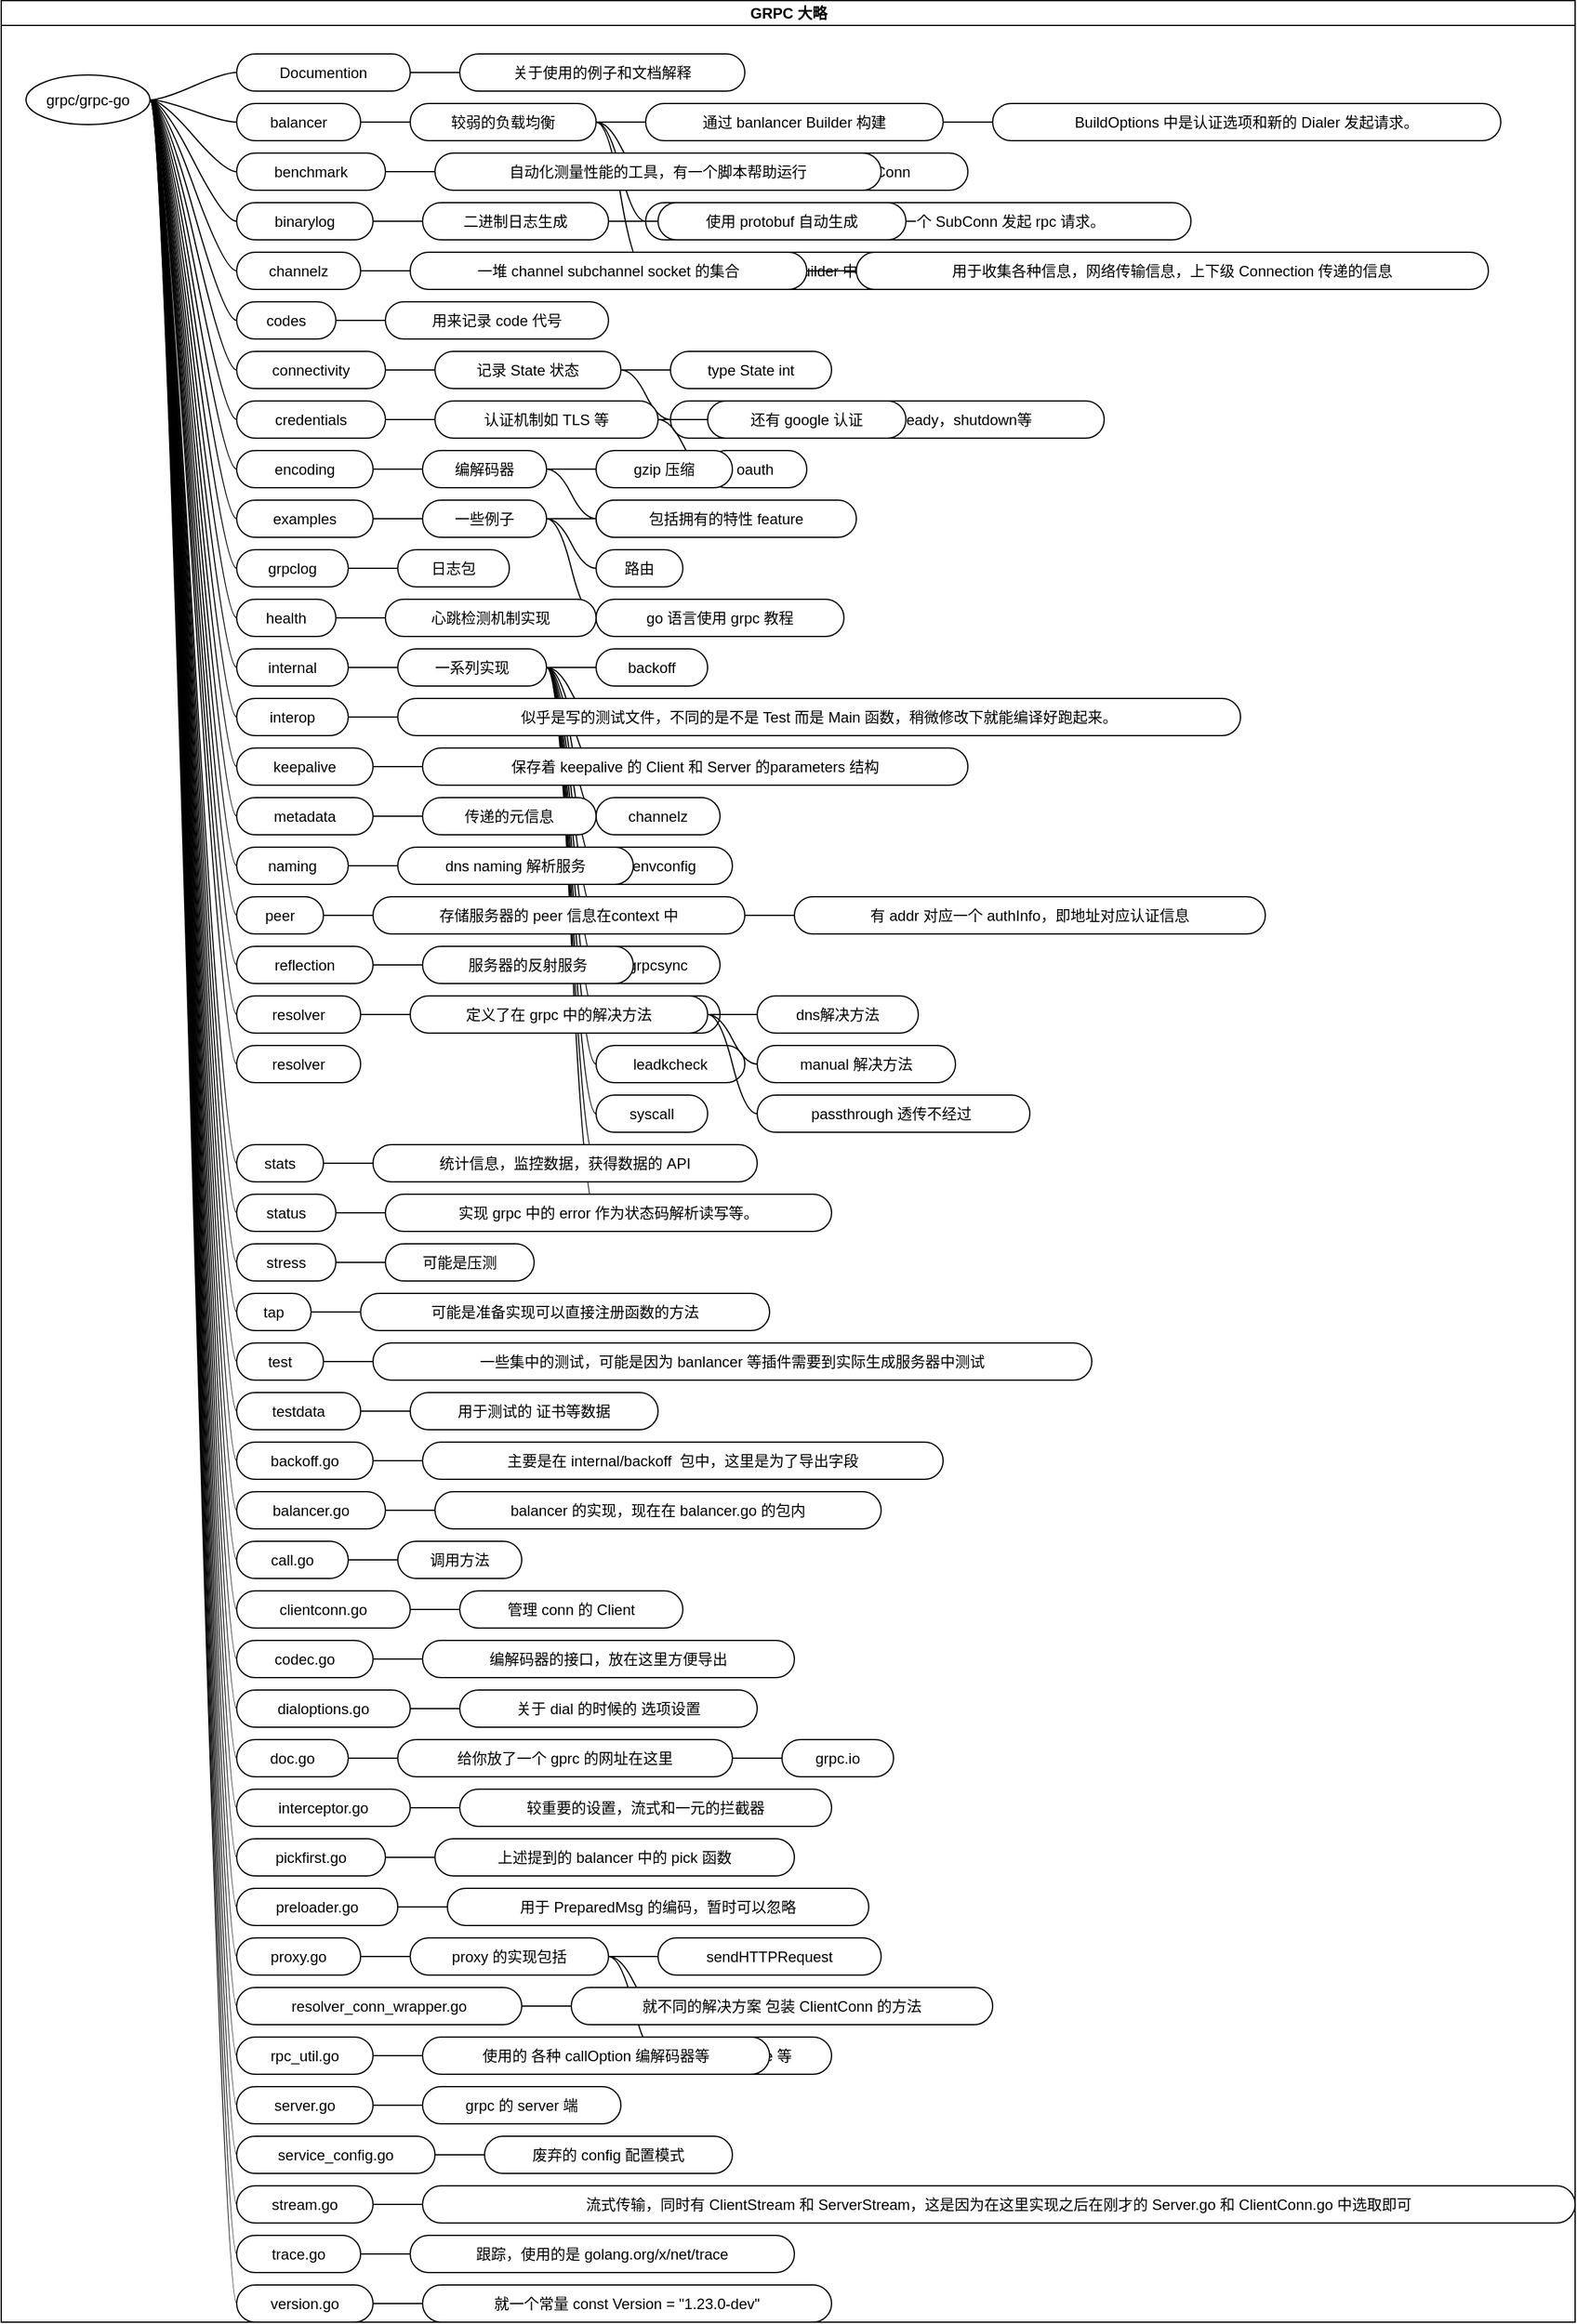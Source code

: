 <mxfile version="11.0.5" type="github"><diagram id="WzbWaNnA36ifMkDq0x9K" name="Page-1"><mxGraphModel dx="1426" dy="879" grid="1" gridSize="10" guides="1" tooltips="1" connect="1" arrows="1" fold="1" page="1" pageScale="1" pageWidth="827" pageHeight="1169" math="0" shadow="0"><root><mxCell id="0"/><mxCell id="1" parent="0"/><mxCell id="TxRJ0odnfyCISJ3edF9b-1" value="GRPC 大略" style="swimlane;html=1;startSize=20;horizontal=1;containerType=tree;" parent="1" vertex="1"><mxGeometry x="115" y="21.5" width="1270" height="1873" as="geometry"/></mxCell><mxCell id="TxRJ0odnfyCISJ3edF9b-2" value="" style="edgeStyle=entityRelationEdgeStyle;startArrow=none;endArrow=none;segment=10;curved=1;" parent="TxRJ0odnfyCISJ3edF9b-1" source="TxRJ0odnfyCISJ3edF9b-6" target="TxRJ0odnfyCISJ3edF9b-7" edge="1"><mxGeometry relative="1" as="geometry"/></mxCell><mxCell id="TxRJ0odnfyCISJ3edF9b-6" value="grpc/grpc-go" style="ellipse;whiteSpace=wrap;html=1;align=center;container=1;recursiveResize=0;treeFolding=1;treeMoving=1;" parent="TxRJ0odnfyCISJ3edF9b-1" vertex="1"><mxGeometry x="20" y="60" width="100" height="40" as="geometry"/></mxCell><mxCell id="TxRJ0odnfyCISJ3edF9b-7" value="Documention" style="whiteSpace=wrap;html=1;rounded=1;arcSize=50;align=center;verticalAlign=middle;container=1;recursiveResize=0;strokeWidth=1;autosize=1;spacing=4;treeFolding=1;treeMoving=1;" parent="TxRJ0odnfyCISJ3edF9b-1" vertex="1"><mxGeometry x="190" y="43" width="140" height="30" as="geometry"/></mxCell><mxCell id="TxRJ0odnfyCISJ3edF9b-13" value="" style="edgeStyle=entityRelationEdgeStyle;startArrow=none;endArrow=none;segment=10;curved=1;" parent="TxRJ0odnfyCISJ3edF9b-1" source="TxRJ0odnfyCISJ3edF9b-6" target="TxRJ0odnfyCISJ3edF9b-14" edge="1"><mxGeometry relative="1" as="geometry"><mxPoint x="140" y="100" as="sourcePoint"/></mxGeometry></mxCell><mxCell id="TxRJ0odnfyCISJ3edF9b-14" value="balancer" style="whiteSpace=wrap;html=1;rounded=1;arcSize=50;align=center;verticalAlign=middle;container=1;recursiveResize=0;strokeWidth=1;autosize=1;spacing=4;treeFolding=1;treeMoving=1;" parent="TxRJ0odnfyCISJ3edF9b-1" vertex="1"><mxGeometry x="190" y="83" width="100" height="30" as="geometry"/></mxCell><mxCell id="TxRJ0odnfyCISJ3edF9b-19" value="" style="edgeStyle=entityRelationEdgeStyle;startArrow=none;endArrow=none;segment=10;curved=1;" parent="TxRJ0odnfyCISJ3edF9b-1" source="TxRJ0odnfyCISJ3edF9b-6" target="TxRJ0odnfyCISJ3edF9b-20" edge="1"><mxGeometry relative="1" as="geometry"><mxPoint x="140" y="100" as="sourcePoint"/></mxGeometry></mxCell><mxCell id="TxRJ0odnfyCISJ3edF9b-20" value="benchmark" style="whiteSpace=wrap;html=1;rounded=1;arcSize=50;align=center;verticalAlign=middle;container=1;recursiveResize=0;strokeWidth=1;autosize=1;spacing=4;treeFolding=1;treeMoving=1;" parent="TxRJ0odnfyCISJ3edF9b-1" vertex="1"><mxGeometry x="190" y="123" width="120" height="30" as="geometry"/></mxCell><mxCell id="TxRJ0odnfyCISJ3edF9b-21" value="" style="edgeStyle=entityRelationEdgeStyle;startArrow=none;endArrow=none;segment=10;curved=1;" parent="TxRJ0odnfyCISJ3edF9b-1" source="TxRJ0odnfyCISJ3edF9b-6" target="TxRJ0odnfyCISJ3edF9b-22" edge="1"><mxGeometry relative="1" as="geometry"><mxPoint x="140" y="100" as="sourcePoint"/></mxGeometry></mxCell><mxCell id="TxRJ0odnfyCISJ3edF9b-22" value="binarylog" style="whiteSpace=wrap;html=1;rounded=1;arcSize=50;align=center;verticalAlign=middle;container=1;recursiveResize=0;strokeWidth=1;autosize=1;spacing=4;treeFolding=1;treeMoving=1;" parent="TxRJ0odnfyCISJ3edF9b-1" vertex="1"><mxGeometry x="190" y="163" width="110" height="30" as="geometry"/></mxCell><mxCell id="TxRJ0odnfyCISJ3edF9b-23" value="" style="edgeStyle=entityRelationEdgeStyle;startArrow=none;endArrow=none;segment=10;curved=1;" parent="TxRJ0odnfyCISJ3edF9b-1" source="TxRJ0odnfyCISJ3edF9b-6" target="TxRJ0odnfyCISJ3edF9b-24" edge="1"><mxGeometry relative="1" as="geometry"><mxPoint x="140" y="100" as="sourcePoint"/></mxGeometry></mxCell><mxCell id="TxRJ0odnfyCISJ3edF9b-24" value="channelz" style="whiteSpace=wrap;html=1;rounded=1;arcSize=50;align=center;verticalAlign=middle;container=1;recursiveResize=0;strokeWidth=1;autosize=1;spacing=4;treeFolding=1;treeMoving=1;" parent="TxRJ0odnfyCISJ3edF9b-1" vertex="1"><mxGeometry x="190" y="203" width="100" height="30" as="geometry"/></mxCell><mxCell id="TxRJ0odnfyCISJ3edF9b-25" value="" style="edgeStyle=entityRelationEdgeStyle;startArrow=none;endArrow=none;segment=10;curved=1;" parent="TxRJ0odnfyCISJ3edF9b-1" source="TxRJ0odnfyCISJ3edF9b-6" target="TxRJ0odnfyCISJ3edF9b-26" edge="1"><mxGeometry relative="1" as="geometry"><mxPoint x="140" y="100" as="sourcePoint"/></mxGeometry></mxCell><mxCell id="TxRJ0odnfyCISJ3edF9b-26" value="codes&lt;br&gt;" style="whiteSpace=wrap;html=1;rounded=1;arcSize=50;align=center;verticalAlign=middle;container=1;recursiveResize=0;strokeWidth=1;autosize=1;spacing=4;treeFolding=1;treeMoving=1;" parent="TxRJ0odnfyCISJ3edF9b-1" vertex="1"><mxGeometry x="190" y="243" width="80" height="30" as="geometry"/></mxCell><mxCell id="TxRJ0odnfyCISJ3edF9b-27" value="" style="edgeStyle=entityRelationEdgeStyle;startArrow=none;endArrow=none;segment=10;curved=1;" parent="TxRJ0odnfyCISJ3edF9b-1" source="TxRJ0odnfyCISJ3edF9b-6" target="TxRJ0odnfyCISJ3edF9b-28" edge="1"><mxGeometry relative="1" as="geometry"><mxPoint x="140" y="100" as="sourcePoint"/></mxGeometry></mxCell><mxCell id="TxRJ0odnfyCISJ3edF9b-28" value="connectivity" style="whiteSpace=wrap;html=1;rounded=1;arcSize=50;align=center;verticalAlign=middle;container=1;recursiveResize=0;strokeWidth=1;autosize=1;spacing=4;treeFolding=1;treeMoving=1;" parent="TxRJ0odnfyCISJ3edF9b-1" vertex="1"><mxGeometry x="190" y="283" width="120" height="30" as="geometry"/></mxCell><mxCell id="TxRJ0odnfyCISJ3edF9b-29" value="" style="edgeStyle=entityRelationEdgeStyle;startArrow=none;endArrow=none;segment=10;curved=1;" parent="TxRJ0odnfyCISJ3edF9b-1" source="TxRJ0odnfyCISJ3edF9b-6" target="TxRJ0odnfyCISJ3edF9b-30" edge="1"><mxGeometry relative="1" as="geometry"><mxPoint x="140" y="100" as="sourcePoint"/></mxGeometry></mxCell><mxCell id="TxRJ0odnfyCISJ3edF9b-30" value="credentials&lt;br&gt;" style="whiteSpace=wrap;html=1;rounded=1;arcSize=50;align=center;verticalAlign=middle;container=1;recursiveResize=0;strokeWidth=1;autosize=1;spacing=4;treeFolding=1;treeMoving=1;" parent="TxRJ0odnfyCISJ3edF9b-1" vertex="1"><mxGeometry x="190" y="323" width="120" height="30" as="geometry"/></mxCell><mxCell id="TxRJ0odnfyCISJ3edF9b-31" value="" style="edgeStyle=entityRelationEdgeStyle;startArrow=none;endArrow=none;segment=10;curved=1;" parent="TxRJ0odnfyCISJ3edF9b-1" source="TxRJ0odnfyCISJ3edF9b-6" target="TxRJ0odnfyCISJ3edF9b-32" edge="1"><mxGeometry relative="1" as="geometry"><mxPoint x="140" y="100" as="sourcePoint"/></mxGeometry></mxCell><mxCell id="TxRJ0odnfyCISJ3edF9b-32" value="encoding&lt;br&gt;" style="whiteSpace=wrap;html=1;rounded=1;arcSize=50;align=center;verticalAlign=middle;container=1;recursiveResize=0;strokeWidth=1;autosize=1;spacing=4;treeFolding=1;treeMoving=1;" parent="TxRJ0odnfyCISJ3edF9b-1" vertex="1"><mxGeometry x="190" y="363" width="110" height="30" as="geometry"/></mxCell><mxCell id="TxRJ0odnfyCISJ3edF9b-33" value="" style="edgeStyle=entityRelationEdgeStyle;startArrow=none;endArrow=none;segment=10;curved=1;" parent="TxRJ0odnfyCISJ3edF9b-1" source="TxRJ0odnfyCISJ3edF9b-6" target="TxRJ0odnfyCISJ3edF9b-34" edge="1"><mxGeometry relative="1" as="geometry"><mxPoint x="140" y="100" as="sourcePoint"/></mxGeometry></mxCell><mxCell id="TxRJ0odnfyCISJ3edF9b-34" value="examples&lt;br&gt;" style="whiteSpace=wrap;html=1;rounded=1;arcSize=50;align=center;verticalAlign=middle;container=1;recursiveResize=0;strokeWidth=1;autosize=1;spacing=4;treeFolding=1;treeMoving=1;" parent="TxRJ0odnfyCISJ3edF9b-1" vertex="1"><mxGeometry x="190" y="403" width="110" height="30" as="geometry"/></mxCell><mxCell id="TxRJ0odnfyCISJ3edF9b-35" value="" style="edgeStyle=entityRelationEdgeStyle;startArrow=none;endArrow=none;segment=10;curved=1;" parent="TxRJ0odnfyCISJ3edF9b-1" source="TxRJ0odnfyCISJ3edF9b-6" target="TxRJ0odnfyCISJ3edF9b-36" edge="1"><mxGeometry relative="1" as="geometry"><mxPoint x="140" y="100" as="sourcePoint"/></mxGeometry></mxCell><mxCell id="TxRJ0odnfyCISJ3edF9b-36" value="grpclog&lt;br&gt;" style="whiteSpace=wrap;html=1;rounded=1;arcSize=50;align=center;verticalAlign=middle;container=1;recursiveResize=0;strokeWidth=1;autosize=1;spacing=4;treeFolding=1;treeMoving=1;" parent="TxRJ0odnfyCISJ3edF9b-1" vertex="1"><mxGeometry x="190" y="443" width="90" height="30" as="geometry"/></mxCell><mxCell id="TxRJ0odnfyCISJ3edF9b-37" value="" style="edgeStyle=entityRelationEdgeStyle;startArrow=none;endArrow=none;segment=10;curved=1;" parent="TxRJ0odnfyCISJ3edF9b-1" source="TxRJ0odnfyCISJ3edF9b-6" target="TxRJ0odnfyCISJ3edF9b-38" edge="1"><mxGeometry relative="1" as="geometry"><mxPoint x="140" y="100" as="sourcePoint"/></mxGeometry></mxCell><mxCell id="TxRJ0odnfyCISJ3edF9b-38" value="health" style="whiteSpace=wrap;html=1;rounded=1;arcSize=50;align=center;verticalAlign=middle;container=1;recursiveResize=0;strokeWidth=1;autosize=1;spacing=4;treeFolding=1;treeMoving=1;" parent="TxRJ0odnfyCISJ3edF9b-1" vertex="1"><mxGeometry x="190" y="483" width="80" height="30" as="geometry"/></mxCell><mxCell id="TxRJ0odnfyCISJ3edF9b-39" value="" style="edgeStyle=entityRelationEdgeStyle;startArrow=none;endArrow=none;segment=10;curved=1;" parent="TxRJ0odnfyCISJ3edF9b-1" source="TxRJ0odnfyCISJ3edF9b-6" target="TxRJ0odnfyCISJ3edF9b-40" edge="1"><mxGeometry relative="1" as="geometry"><mxPoint x="140" y="100" as="sourcePoint"/></mxGeometry></mxCell><mxCell id="TxRJ0odnfyCISJ3edF9b-40" value="internal" style="whiteSpace=wrap;html=1;rounded=1;arcSize=50;align=center;verticalAlign=middle;container=1;recursiveResize=0;strokeWidth=1;autosize=1;spacing=4;treeFolding=1;treeMoving=1;" parent="TxRJ0odnfyCISJ3edF9b-1" vertex="1"><mxGeometry x="190" y="523" width="90" height="30" as="geometry"/></mxCell><mxCell id="TxRJ0odnfyCISJ3edF9b-41" value="" style="edgeStyle=entityRelationEdgeStyle;startArrow=none;endArrow=none;segment=10;curved=1;" parent="TxRJ0odnfyCISJ3edF9b-1" source="TxRJ0odnfyCISJ3edF9b-6" target="TxRJ0odnfyCISJ3edF9b-42" edge="1"><mxGeometry relative="1" as="geometry"><mxPoint x="140" y="100" as="sourcePoint"/></mxGeometry></mxCell><mxCell id="TxRJ0odnfyCISJ3edF9b-42" value="interop" style="whiteSpace=wrap;html=1;rounded=1;arcSize=50;align=center;verticalAlign=middle;container=1;recursiveResize=0;strokeWidth=1;autosize=1;spacing=4;treeFolding=1;treeMoving=1;" parent="TxRJ0odnfyCISJ3edF9b-1" vertex="1"><mxGeometry x="190" y="563" width="90" height="30" as="geometry"/></mxCell><mxCell id="TxRJ0odnfyCISJ3edF9b-43" value="" style="edgeStyle=entityRelationEdgeStyle;startArrow=none;endArrow=none;segment=10;curved=1;" parent="TxRJ0odnfyCISJ3edF9b-1" source="TxRJ0odnfyCISJ3edF9b-6" target="TxRJ0odnfyCISJ3edF9b-44" edge="1"><mxGeometry relative="1" as="geometry"><mxPoint x="140" y="100" as="sourcePoint"/></mxGeometry></mxCell><mxCell id="TxRJ0odnfyCISJ3edF9b-44" value="keepalive" style="whiteSpace=wrap;html=1;rounded=1;arcSize=50;align=center;verticalAlign=middle;container=1;recursiveResize=0;strokeWidth=1;autosize=1;spacing=4;treeFolding=1;treeMoving=1;" parent="TxRJ0odnfyCISJ3edF9b-1" vertex="1"><mxGeometry x="190" y="603" width="110" height="30" as="geometry"/></mxCell><mxCell id="TxRJ0odnfyCISJ3edF9b-45" value="" style="edgeStyle=entityRelationEdgeStyle;startArrow=none;endArrow=none;segment=10;curved=1;" parent="TxRJ0odnfyCISJ3edF9b-1" source="TxRJ0odnfyCISJ3edF9b-6" target="TxRJ0odnfyCISJ3edF9b-46" edge="1"><mxGeometry relative="1" as="geometry"><mxPoint x="140" y="100" as="sourcePoint"/></mxGeometry></mxCell><mxCell id="TxRJ0odnfyCISJ3edF9b-46" value="metadata" style="whiteSpace=wrap;html=1;rounded=1;arcSize=50;align=center;verticalAlign=middle;container=1;recursiveResize=0;strokeWidth=1;autosize=1;spacing=4;treeFolding=1;treeMoving=1;" parent="TxRJ0odnfyCISJ3edF9b-1" vertex="1"><mxGeometry x="190" y="643" width="110" height="30" as="geometry"/></mxCell><mxCell id="TxRJ0odnfyCISJ3edF9b-47" value="" style="edgeStyle=entityRelationEdgeStyle;startArrow=none;endArrow=none;segment=10;curved=1;" parent="TxRJ0odnfyCISJ3edF9b-1" source="TxRJ0odnfyCISJ3edF9b-6" target="TxRJ0odnfyCISJ3edF9b-48" edge="1"><mxGeometry relative="1" as="geometry"><mxPoint x="140" y="100" as="sourcePoint"/></mxGeometry></mxCell><mxCell id="TxRJ0odnfyCISJ3edF9b-48" value="naming" style="whiteSpace=wrap;html=1;rounded=1;arcSize=50;align=center;verticalAlign=middle;container=1;recursiveResize=0;strokeWidth=1;autosize=1;spacing=4;treeFolding=1;treeMoving=1;" parent="TxRJ0odnfyCISJ3edF9b-1" vertex="1"><mxGeometry x="190" y="683" width="90" height="30" as="geometry"/></mxCell><mxCell id="TxRJ0odnfyCISJ3edF9b-49" value="" style="edgeStyle=entityRelationEdgeStyle;startArrow=none;endArrow=none;segment=10;curved=1;" parent="TxRJ0odnfyCISJ3edF9b-1" source="TxRJ0odnfyCISJ3edF9b-6" target="TxRJ0odnfyCISJ3edF9b-50" edge="1"><mxGeometry relative="1" as="geometry"><mxPoint x="140" y="100" as="sourcePoint"/></mxGeometry></mxCell><mxCell id="TxRJ0odnfyCISJ3edF9b-50" value="peer" style="whiteSpace=wrap;html=1;rounded=1;arcSize=50;align=center;verticalAlign=middle;container=1;recursiveResize=0;strokeWidth=1;autosize=1;spacing=4;treeFolding=1;treeMoving=1;" parent="TxRJ0odnfyCISJ3edF9b-1" vertex="1"><mxGeometry x="190" y="723" width="70" height="30" as="geometry"/></mxCell><mxCell id="TxRJ0odnfyCISJ3edF9b-51" value="" style="edgeStyle=entityRelationEdgeStyle;startArrow=none;endArrow=none;segment=10;curved=1;" parent="TxRJ0odnfyCISJ3edF9b-1" source="TxRJ0odnfyCISJ3edF9b-6" target="TxRJ0odnfyCISJ3edF9b-52" edge="1"><mxGeometry relative="1" as="geometry"><mxPoint x="140" y="100" as="sourcePoint"/></mxGeometry></mxCell><mxCell id="TxRJ0odnfyCISJ3edF9b-52" value="reflection" style="whiteSpace=wrap;html=1;rounded=1;arcSize=50;align=center;verticalAlign=middle;container=1;recursiveResize=0;strokeWidth=1;autosize=1;spacing=4;treeFolding=1;treeMoving=1;" parent="TxRJ0odnfyCISJ3edF9b-1" vertex="1"><mxGeometry x="190" y="763" width="110" height="30" as="geometry"/></mxCell><mxCell id="TxRJ0odnfyCISJ3edF9b-53" value="" style="edgeStyle=entityRelationEdgeStyle;startArrow=none;endArrow=none;segment=10;curved=1;" parent="TxRJ0odnfyCISJ3edF9b-1" source="TxRJ0odnfyCISJ3edF9b-6" target="TxRJ0odnfyCISJ3edF9b-54" edge="1"><mxGeometry relative="1" as="geometry"><mxPoint x="140" y="100" as="sourcePoint"/></mxGeometry></mxCell><mxCell id="TxRJ0odnfyCISJ3edF9b-54" value="resolver" style="whiteSpace=wrap;html=1;rounded=1;arcSize=50;align=center;verticalAlign=middle;container=1;recursiveResize=0;strokeWidth=1;autosize=1;spacing=4;treeFolding=1;treeMoving=1;" parent="TxRJ0odnfyCISJ3edF9b-1" vertex="1"><mxGeometry x="190" y="803" width="100" height="30" as="geometry"/></mxCell><mxCell id="TxRJ0odnfyCISJ3edF9b-55" value="" style="edgeStyle=entityRelationEdgeStyle;startArrow=none;endArrow=none;segment=10;curved=1;" parent="TxRJ0odnfyCISJ3edF9b-1" source="TxRJ0odnfyCISJ3edF9b-6" target="TxRJ0odnfyCISJ3edF9b-56" edge="1"><mxGeometry relative="1" as="geometry"><mxPoint x="140" y="100" as="sourcePoint"/></mxGeometry></mxCell><mxCell id="TxRJ0odnfyCISJ3edF9b-56" value="resolver" style="whiteSpace=wrap;html=1;rounded=1;arcSize=50;align=center;verticalAlign=middle;container=1;recursiveResize=0;strokeWidth=1;autosize=1;spacing=4;treeFolding=1;treeMoving=1;" parent="TxRJ0odnfyCISJ3edF9b-1" vertex="1"><mxGeometry x="190" y="843" width="100" height="30" as="geometry"/></mxCell><mxCell id="TxRJ0odnfyCISJ3edF9b-59" value="" style="edgeStyle=entityRelationEdgeStyle;startArrow=none;endArrow=none;segment=10;curved=1;" parent="TxRJ0odnfyCISJ3edF9b-1" source="TxRJ0odnfyCISJ3edF9b-6" target="TxRJ0odnfyCISJ3edF9b-60" edge="1"><mxGeometry relative="1" as="geometry"><mxPoint x="140" y="100" as="sourcePoint"/></mxGeometry></mxCell><mxCell id="TxRJ0odnfyCISJ3edF9b-60" value="stats" style="whiteSpace=wrap;html=1;rounded=1;arcSize=50;align=center;verticalAlign=middle;container=1;recursiveResize=0;strokeWidth=1;autosize=1;spacing=4;treeFolding=1;treeMoving=1;" parent="TxRJ0odnfyCISJ3edF9b-1" vertex="1"><mxGeometry x="190" y="923" width="70" height="30" as="geometry"/></mxCell><mxCell id="TxRJ0odnfyCISJ3edF9b-61" value="" style="edgeStyle=entityRelationEdgeStyle;startArrow=none;endArrow=none;segment=10;curved=1;" parent="TxRJ0odnfyCISJ3edF9b-1" source="TxRJ0odnfyCISJ3edF9b-6" target="TxRJ0odnfyCISJ3edF9b-62" edge="1"><mxGeometry relative="1" as="geometry"><mxPoint x="140" y="100" as="sourcePoint"/></mxGeometry></mxCell><mxCell id="TxRJ0odnfyCISJ3edF9b-62" value="status" style="whiteSpace=wrap;html=1;rounded=1;arcSize=50;align=center;verticalAlign=middle;container=1;recursiveResize=0;strokeWidth=1;autosize=1;spacing=4;treeFolding=1;treeMoving=1;" parent="TxRJ0odnfyCISJ3edF9b-1" vertex="1"><mxGeometry x="190" y="963" width="80" height="30" as="geometry"/></mxCell><mxCell id="TxRJ0odnfyCISJ3edF9b-63" value="" style="edgeStyle=entityRelationEdgeStyle;startArrow=none;endArrow=none;segment=10;curved=1;" parent="TxRJ0odnfyCISJ3edF9b-1" source="TxRJ0odnfyCISJ3edF9b-6" target="TxRJ0odnfyCISJ3edF9b-64" edge="1"><mxGeometry relative="1" as="geometry"><mxPoint x="140" y="100" as="sourcePoint"/></mxGeometry></mxCell><mxCell id="TxRJ0odnfyCISJ3edF9b-64" value="stress" style="whiteSpace=wrap;html=1;rounded=1;arcSize=50;align=center;verticalAlign=middle;container=1;recursiveResize=0;strokeWidth=1;autosize=1;spacing=4;treeFolding=1;treeMoving=1;" parent="TxRJ0odnfyCISJ3edF9b-1" vertex="1"><mxGeometry x="190" y="1003" width="80" height="30" as="geometry"/></mxCell><mxCell id="TxRJ0odnfyCISJ3edF9b-65" value="" style="edgeStyle=entityRelationEdgeStyle;startArrow=none;endArrow=none;segment=10;curved=1;" parent="TxRJ0odnfyCISJ3edF9b-1" source="TxRJ0odnfyCISJ3edF9b-6" target="TxRJ0odnfyCISJ3edF9b-66" edge="1"><mxGeometry relative="1" as="geometry"><mxPoint x="140" y="100" as="sourcePoint"/></mxGeometry></mxCell><mxCell id="TxRJ0odnfyCISJ3edF9b-66" value="tap" style="whiteSpace=wrap;html=1;rounded=1;arcSize=50;align=center;verticalAlign=middle;container=1;recursiveResize=0;strokeWidth=1;autosize=1;spacing=4;treeFolding=1;treeMoving=1;" parent="TxRJ0odnfyCISJ3edF9b-1" vertex="1"><mxGeometry x="190" y="1043" width="60" height="30" as="geometry"/></mxCell><mxCell id="TxRJ0odnfyCISJ3edF9b-67" value="" style="edgeStyle=entityRelationEdgeStyle;startArrow=none;endArrow=none;segment=10;curved=1;" parent="TxRJ0odnfyCISJ3edF9b-1" source="TxRJ0odnfyCISJ3edF9b-6" target="TxRJ0odnfyCISJ3edF9b-68" edge="1"><mxGeometry relative="1" as="geometry"><mxPoint x="140" y="100" as="sourcePoint"/></mxGeometry></mxCell><mxCell id="TxRJ0odnfyCISJ3edF9b-68" value="test" style="whiteSpace=wrap;html=1;rounded=1;arcSize=50;align=center;verticalAlign=middle;container=1;recursiveResize=0;strokeWidth=1;autosize=1;spacing=4;treeFolding=1;treeMoving=1;" parent="TxRJ0odnfyCISJ3edF9b-1" vertex="1"><mxGeometry x="190" y="1083" width="70" height="30" as="geometry"/></mxCell><mxCell id="TxRJ0odnfyCISJ3edF9b-69" value="" style="edgeStyle=entityRelationEdgeStyle;startArrow=none;endArrow=none;segment=10;curved=1;" parent="TxRJ0odnfyCISJ3edF9b-1" source="TxRJ0odnfyCISJ3edF9b-6" target="TxRJ0odnfyCISJ3edF9b-70" edge="1"><mxGeometry relative="1" as="geometry"><mxPoint x="140" y="100" as="sourcePoint"/></mxGeometry></mxCell><mxCell id="TxRJ0odnfyCISJ3edF9b-70" value="testdata" style="whiteSpace=wrap;html=1;rounded=1;arcSize=50;align=center;verticalAlign=middle;container=1;recursiveResize=0;strokeWidth=1;autosize=1;spacing=4;treeFolding=1;treeMoving=1;" parent="TxRJ0odnfyCISJ3edF9b-1" vertex="1"><mxGeometry x="190" y="1123" width="100" height="30" as="geometry"/></mxCell><mxCell id="TxRJ0odnfyCISJ3edF9b-71" value="" style="edgeStyle=entityRelationEdgeStyle;startArrow=none;endArrow=none;segment=10;curved=1;" parent="TxRJ0odnfyCISJ3edF9b-1" source="TxRJ0odnfyCISJ3edF9b-6" target="TxRJ0odnfyCISJ3edF9b-72" edge="1"><mxGeometry relative="1" as="geometry"><mxPoint x="140" y="100" as="sourcePoint"/></mxGeometry></mxCell><mxCell id="TxRJ0odnfyCISJ3edF9b-72" value="backoff.go" style="whiteSpace=wrap;html=1;rounded=1;arcSize=50;align=center;verticalAlign=middle;container=1;recursiveResize=0;strokeWidth=1;autosize=1;spacing=4;treeFolding=1;treeMoving=1;" parent="TxRJ0odnfyCISJ3edF9b-1" vertex="1"><mxGeometry x="190" y="1163" width="110" height="30" as="geometry"/></mxCell><mxCell id="TxRJ0odnfyCISJ3edF9b-73" value="" style="edgeStyle=entityRelationEdgeStyle;startArrow=none;endArrow=none;segment=10;curved=1;" parent="TxRJ0odnfyCISJ3edF9b-1" source="TxRJ0odnfyCISJ3edF9b-6" target="TxRJ0odnfyCISJ3edF9b-74" edge="1"><mxGeometry relative="1" as="geometry"><mxPoint x="140" y="100" as="sourcePoint"/></mxGeometry></mxCell><mxCell id="TxRJ0odnfyCISJ3edF9b-74" value="balancer.go" style="whiteSpace=wrap;html=1;rounded=1;arcSize=50;align=center;verticalAlign=middle;container=1;recursiveResize=0;strokeWidth=1;autosize=1;spacing=4;treeFolding=1;treeMoving=1;" parent="TxRJ0odnfyCISJ3edF9b-1" vertex="1"><mxGeometry x="190" y="1203" width="120" height="30" as="geometry"/></mxCell><mxCell id="TxRJ0odnfyCISJ3edF9b-75" value="" style="edgeStyle=entityRelationEdgeStyle;startArrow=none;endArrow=none;segment=10;curved=1;" parent="TxRJ0odnfyCISJ3edF9b-1" source="TxRJ0odnfyCISJ3edF9b-6" target="TxRJ0odnfyCISJ3edF9b-76" edge="1"><mxGeometry relative="1" as="geometry"><mxPoint x="140" y="100" as="sourcePoint"/></mxGeometry></mxCell><mxCell id="TxRJ0odnfyCISJ3edF9b-76" value="call.go" style="whiteSpace=wrap;html=1;rounded=1;arcSize=50;align=center;verticalAlign=middle;container=1;recursiveResize=0;strokeWidth=1;autosize=1;spacing=4;treeFolding=1;treeMoving=1;" parent="TxRJ0odnfyCISJ3edF9b-1" vertex="1"><mxGeometry x="190" y="1243" width="90" height="30" as="geometry"/></mxCell><mxCell id="TxRJ0odnfyCISJ3edF9b-77" value="" style="edgeStyle=entityRelationEdgeStyle;startArrow=none;endArrow=none;segment=10;curved=1;" parent="TxRJ0odnfyCISJ3edF9b-1" source="TxRJ0odnfyCISJ3edF9b-6" target="TxRJ0odnfyCISJ3edF9b-78" edge="1"><mxGeometry relative="1" as="geometry"><mxPoint x="140" y="100" as="sourcePoint"/></mxGeometry></mxCell><mxCell id="TxRJ0odnfyCISJ3edF9b-78" value="clientconn.go" style="whiteSpace=wrap;html=1;rounded=1;arcSize=50;align=center;verticalAlign=middle;container=1;recursiveResize=0;strokeWidth=1;autosize=1;spacing=4;treeFolding=1;treeMoving=1;" parent="TxRJ0odnfyCISJ3edF9b-1" vertex="1"><mxGeometry x="190" y="1283" width="140" height="30" as="geometry"/></mxCell><mxCell id="TxRJ0odnfyCISJ3edF9b-79" value="" style="edgeStyle=entityRelationEdgeStyle;startArrow=none;endArrow=none;segment=10;curved=1;" parent="TxRJ0odnfyCISJ3edF9b-1" source="TxRJ0odnfyCISJ3edF9b-6" target="TxRJ0odnfyCISJ3edF9b-80" edge="1"><mxGeometry relative="1" as="geometry"><mxPoint x="140" y="100" as="sourcePoint"/></mxGeometry></mxCell><mxCell id="TxRJ0odnfyCISJ3edF9b-80" value="codec.go&lt;br&gt;" style="whiteSpace=wrap;html=1;rounded=1;arcSize=50;align=center;verticalAlign=middle;container=1;recursiveResize=0;strokeWidth=1;autosize=1;spacing=4;treeFolding=1;treeMoving=1;" parent="TxRJ0odnfyCISJ3edF9b-1" vertex="1"><mxGeometry x="190" y="1323" width="110" height="30" as="geometry"/></mxCell><mxCell id="TxRJ0odnfyCISJ3edF9b-81" value="" style="edgeStyle=entityRelationEdgeStyle;startArrow=none;endArrow=none;segment=10;curved=1;" parent="TxRJ0odnfyCISJ3edF9b-1" source="TxRJ0odnfyCISJ3edF9b-6" target="TxRJ0odnfyCISJ3edF9b-82" edge="1"><mxGeometry relative="1" as="geometry"><mxPoint x="140" y="100" as="sourcePoint"/></mxGeometry></mxCell><mxCell id="TxRJ0odnfyCISJ3edF9b-82" value="dialoptions.go" style="whiteSpace=wrap;html=1;rounded=1;arcSize=50;align=center;verticalAlign=middle;container=1;recursiveResize=0;strokeWidth=1;autosize=1;spacing=4;treeFolding=1;treeMoving=1;" parent="TxRJ0odnfyCISJ3edF9b-1" vertex="1"><mxGeometry x="190" y="1363" width="140" height="30" as="geometry"/></mxCell><mxCell id="TxRJ0odnfyCISJ3edF9b-83" value="" style="edgeStyle=entityRelationEdgeStyle;startArrow=none;endArrow=none;segment=10;curved=1;" parent="TxRJ0odnfyCISJ3edF9b-1" source="TxRJ0odnfyCISJ3edF9b-6" target="TxRJ0odnfyCISJ3edF9b-84" edge="1"><mxGeometry relative="1" as="geometry"><mxPoint x="140" y="100" as="sourcePoint"/></mxGeometry></mxCell><mxCell id="TxRJ0odnfyCISJ3edF9b-84" value="doc.go" style="whiteSpace=wrap;html=1;rounded=1;arcSize=50;align=center;verticalAlign=middle;container=1;recursiveResize=0;strokeWidth=1;autosize=1;spacing=4;treeFolding=1;treeMoving=1;" parent="TxRJ0odnfyCISJ3edF9b-1" vertex="1"><mxGeometry x="190" y="1403" width="90" height="30" as="geometry"/></mxCell><mxCell id="TxRJ0odnfyCISJ3edF9b-85" value="" style="edgeStyle=entityRelationEdgeStyle;startArrow=none;endArrow=none;segment=10;curved=1;" parent="TxRJ0odnfyCISJ3edF9b-1" source="TxRJ0odnfyCISJ3edF9b-6" target="TxRJ0odnfyCISJ3edF9b-86" edge="1"><mxGeometry relative="1" as="geometry"><mxPoint x="140" y="100" as="sourcePoint"/></mxGeometry></mxCell><mxCell id="TxRJ0odnfyCISJ3edF9b-86" value="interceptor.go" style="whiteSpace=wrap;html=1;rounded=1;arcSize=50;align=center;verticalAlign=middle;container=1;recursiveResize=0;strokeWidth=1;autosize=1;spacing=4;treeFolding=1;treeMoving=1;" parent="TxRJ0odnfyCISJ3edF9b-1" vertex="1"><mxGeometry x="190" y="1443" width="140" height="30" as="geometry"/></mxCell><mxCell id="TxRJ0odnfyCISJ3edF9b-87" value="" style="edgeStyle=entityRelationEdgeStyle;startArrow=none;endArrow=none;segment=10;curved=1;" parent="TxRJ0odnfyCISJ3edF9b-1" source="TxRJ0odnfyCISJ3edF9b-6" target="TxRJ0odnfyCISJ3edF9b-88" edge="1"><mxGeometry relative="1" as="geometry"><mxPoint x="140" y="100" as="sourcePoint"/></mxGeometry></mxCell><mxCell id="TxRJ0odnfyCISJ3edF9b-88" value="pickfirst.go" style="whiteSpace=wrap;html=1;rounded=1;arcSize=50;align=center;verticalAlign=middle;container=1;recursiveResize=0;strokeWidth=1;autosize=1;spacing=4;treeFolding=1;treeMoving=1;" parent="TxRJ0odnfyCISJ3edF9b-1" vertex="1"><mxGeometry x="190" y="1483" width="120" height="30" as="geometry"/></mxCell><mxCell id="TxRJ0odnfyCISJ3edF9b-89" value="" style="edgeStyle=entityRelationEdgeStyle;startArrow=none;endArrow=none;segment=10;curved=1;" parent="TxRJ0odnfyCISJ3edF9b-1" source="TxRJ0odnfyCISJ3edF9b-6" target="TxRJ0odnfyCISJ3edF9b-90" edge="1"><mxGeometry relative="1" as="geometry"><mxPoint x="140" y="100" as="sourcePoint"/></mxGeometry></mxCell><mxCell id="TxRJ0odnfyCISJ3edF9b-90" value="preloader.go" style="whiteSpace=wrap;html=1;rounded=1;arcSize=50;align=center;verticalAlign=middle;container=1;recursiveResize=0;strokeWidth=1;autosize=1;spacing=4;treeFolding=1;treeMoving=1;" parent="TxRJ0odnfyCISJ3edF9b-1" vertex="1"><mxGeometry x="190" y="1523" width="130" height="30" as="geometry"/></mxCell><mxCell id="TxRJ0odnfyCISJ3edF9b-91" value="" style="edgeStyle=entityRelationEdgeStyle;startArrow=none;endArrow=none;segment=10;curved=1;" parent="TxRJ0odnfyCISJ3edF9b-1" source="TxRJ0odnfyCISJ3edF9b-6" target="TxRJ0odnfyCISJ3edF9b-92" edge="1"><mxGeometry relative="1" as="geometry"><mxPoint x="140" y="100" as="sourcePoint"/></mxGeometry></mxCell><mxCell id="TxRJ0odnfyCISJ3edF9b-92" value="proxy.go" style="whiteSpace=wrap;html=1;rounded=1;arcSize=50;align=center;verticalAlign=middle;container=1;recursiveResize=0;strokeWidth=1;autosize=1;spacing=4;treeFolding=1;treeMoving=1;" parent="TxRJ0odnfyCISJ3edF9b-1" vertex="1"><mxGeometry x="190" y="1563" width="100" height="30" as="geometry"/></mxCell><mxCell id="TxRJ0odnfyCISJ3edF9b-93" value="" style="edgeStyle=entityRelationEdgeStyle;startArrow=none;endArrow=none;segment=10;curved=1;" parent="TxRJ0odnfyCISJ3edF9b-1" source="TxRJ0odnfyCISJ3edF9b-6" target="TxRJ0odnfyCISJ3edF9b-94" edge="1"><mxGeometry relative="1" as="geometry"><mxPoint x="140" y="100" as="sourcePoint"/></mxGeometry></mxCell><mxCell id="TxRJ0odnfyCISJ3edF9b-94" value="resolver_conn_wrapper.go" style="whiteSpace=wrap;html=1;rounded=1;arcSize=50;align=center;verticalAlign=middle;container=1;recursiveResize=0;strokeWidth=1;autosize=1;spacing=4;treeFolding=1;treeMoving=1;" parent="TxRJ0odnfyCISJ3edF9b-1" vertex="1"><mxGeometry x="190" y="1603" width="230" height="30" as="geometry"/></mxCell><mxCell id="TxRJ0odnfyCISJ3edF9b-95" value="" style="edgeStyle=entityRelationEdgeStyle;startArrow=none;endArrow=none;segment=10;curved=1;" parent="TxRJ0odnfyCISJ3edF9b-1" source="TxRJ0odnfyCISJ3edF9b-6" target="TxRJ0odnfyCISJ3edF9b-96" edge="1"><mxGeometry relative="1" as="geometry"><mxPoint x="140" y="100" as="sourcePoint"/></mxGeometry></mxCell><mxCell id="TxRJ0odnfyCISJ3edF9b-96" value="rpc_util.go" style="whiteSpace=wrap;html=1;rounded=1;arcSize=50;align=center;verticalAlign=middle;container=1;recursiveResize=0;strokeWidth=1;autosize=1;spacing=4;treeFolding=1;treeMoving=1;" parent="TxRJ0odnfyCISJ3edF9b-1" vertex="1"><mxGeometry x="190" y="1643" width="110" height="30" as="geometry"/></mxCell><mxCell id="TxRJ0odnfyCISJ3edF9b-97" value="" style="edgeStyle=entityRelationEdgeStyle;startArrow=none;endArrow=none;segment=10;curved=1;" parent="TxRJ0odnfyCISJ3edF9b-1" source="TxRJ0odnfyCISJ3edF9b-6" target="TxRJ0odnfyCISJ3edF9b-98" edge="1"><mxGeometry relative="1" as="geometry"><mxPoint x="140" y="100" as="sourcePoint"/></mxGeometry></mxCell><mxCell id="TxRJ0odnfyCISJ3edF9b-98" value="server.go" style="whiteSpace=wrap;html=1;rounded=1;arcSize=50;align=center;verticalAlign=middle;container=1;recursiveResize=0;strokeWidth=1;autosize=1;spacing=4;treeFolding=1;treeMoving=1;" parent="TxRJ0odnfyCISJ3edF9b-1" vertex="1"><mxGeometry x="190" y="1683" width="110" height="30" as="geometry"/></mxCell><mxCell id="TxRJ0odnfyCISJ3edF9b-99" value="" style="edgeStyle=entityRelationEdgeStyle;startArrow=none;endArrow=none;segment=10;curved=1;" parent="TxRJ0odnfyCISJ3edF9b-1" source="TxRJ0odnfyCISJ3edF9b-6" target="TxRJ0odnfyCISJ3edF9b-100" edge="1"><mxGeometry relative="1" as="geometry"><mxPoint x="140" y="100" as="sourcePoint"/></mxGeometry></mxCell><mxCell id="TxRJ0odnfyCISJ3edF9b-100" value="service_config.go" style="whiteSpace=wrap;html=1;rounded=1;arcSize=50;align=center;verticalAlign=middle;container=1;recursiveResize=0;strokeWidth=1;autosize=1;spacing=4;treeFolding=1;treeMoving=1;" parent="TxRJ0odnfyCISJ3edF9b-1" vertex="1"><mxGeometry x="190" y="1723" width="160" height="30" as="geometry"/></mxCell><mxCell id="TxRJ0odnfyCISJ3edF9b-101" value="" style="edgeStyle=entityRelationEdgeStyle;startArrow=none;endArrow=none;segment=10;curved=1;" parent="TxRJ0odnfyCISJ3edF9b-1" source="TxRJ0odnfyCISJ3edF9b-6" target="TxRJ0odnfyCISJ3edF9b-102" edge="1"><mxGeometry relative="1" as="geometry"><mxPoint x="140" y="100" as="sourcePoint"/></mxGeometry></mxCell><mxCell id="TxRJ0odnfyCISJ3edF9b-102" value="stream.go" style="whiteSpace=wrap;html=1;rounded=1;arcSize=50;align=center;verticalAlign=middle;container=1;recursiveResize=0;strokeWidth=1;autosize=1;spacing=4;treeFolding=1;treeMoving=1;" parent="TxRJ0odnfyCISJ3edF9b-1" vertex="1"><mxGeometry x="190" y="1763" width="110" height="30" as="geometry"/></mxCell><mxCell id="TxRJ0odnfyCISJ3edF9b-103" value="" style="edgeStyle=entityRelationEdgeStyle;startArrow=none;endArrow=none;segment=10;curved=1;" parent="TxRJ0odnfyCISJ3edF9b-1" source="TxRJ0odnfyCISJ3edF9b-6" target="TxRJ0odnfyCISJ3edF9b-104" edge="1"><mxGeometry relative="1" as="geometry"><mxPoint x="140" y="100" as="sourcePoint"/></mxGeometry></mxCell><mxCell id="TxRJ0odnfyCISJ3edF9b-104" value="trace.go" style="whiteSpace=wrap;html=1;rounded=1;arcSize=50;align=center;verticalAlign=middle;container=1;recursiveResize=0;strokeWidth=1;autosize=1;spacing=4;treeFolding=1;treeMoving=1;" parent="TxRJ0odnfyCISJ3edF9b-1" vertex="1"><mxGeometry x="190" y="1803" width="100" height="30" as="geometry"/></mxCell><mxCell id="TxRJ0odnfyCISJ3edF9b-105" value="" style="edgeStyle=entityRelationEdgeStyle;startArrow=none;endArrow=none;segment=10;curved=1;" parent="TxRJ0odnfyCISJ3edF9b-1" source="TxRJ0odnfyCISJ3edF9b-6" target="TxRJ0odnfyCISJ3edF9b-106" edge="1"><mxGeometry relative="1" as="geometry"><mxPoint x="140" y="100" as="sourcePoint"/></mxGeometry></mxCell><mxCell id="TxRJ0odnfyCISJ3edF9b-106" value="version.go" style="whiteSpace=wrap;html=1;rounded=1;arcSize=50;align=center;verticalAlign=middle;container=1;recursiveResize=0;strokeWidth=1;autosize=1;spacing=4;treeFolding=1;treeMoving=1;" parent="TxRJ0odnfyCISJ3edF9b-1" vertex="1"><mxGeometry x="190" y="1843" width="110" height="30" as="geometry"/></mxCell><mxCell id="IolHKCVg-sndutgQNqXd-1" value="" style="edgeStyle=entityRelationEdgeStyle;startArrow=none;endArrow=none;segment=10;curved=1;" edge="1" target="IolHKCVg-sndutgQNqXd-2" source="TxRJ0odnfyCISJ3edF9b-7" parent="TxRJ0odnfyCISJ3edF9b-1"><mxGeometry relative="1" as="geometry"><mxPoint x="235" y="101.5" as="sourcePoint"/></mxGeometry></mxCell><mxCell id="IolHKCVg-sndutgQNqXd-2" value="关于使用的例子和文档解释" style="whiteSpace=wrap;html=1;rounded=1;arcSize=50;align=center;verticalAlign=middle;container=1;recursiveResize=0;strokeWidth=1;autosize=1;spacing=4;treeFolding=1;treeMoving=1;" vertex="1" parent="TxRJ0odnfyCISJ3edF9b-1"><mxGeometry x="370" y="43" width="230" height="30" as="geometry"/></mxCell><mxCell id="IolHKCVg-sndutgQNqXd-3" value="" style="edgeStyle=entityRelationEdgeStyle;startArrow=none;endArrow=none;segment=10;curved=1;" edge="1" target="IolHKCVg-sndutgQNqXd-4" source="TxRJ0odnfyCISJ3edF9b-14" parent="TxRJ0odnfyCISJ3edF9b-1"><mxGeometry relative="1" as="geometry"><mxPoint x="235" y="101.5" as="sourcePoint"/></mxGeometry></mxCell><mxCell id="IolHKCVg-sndutgQNqXd-4" value="较弱的负载均衡" style="whiteSpace=wrap;html=1;rounded=1;arcSize=50;align=center;verticalAlign=middle;container=1;recursiveResize=0;strokeWidth=1;autosize=1;spacing=4;treeFolding=1;treeMoving=1;" vertex="1" parent="TxRJ0odnfyCISJ3edF9b-1"><mxGeometry x="330" y="83" width="150" height="30" as="geometry"/></mxCell><mxCell id="IolHKCVg-sndutgQNqXd-5" value="" style="edgeStyle=entityRelationEdgeStyle;startArrow=none;endArrow=none;segment=10;curved=1;" edge="1" target="IolHKCVg-sndutgQNqXd-6" source="IolHKCVg-sndutgQNqXd-4" parent="TxRJ0odnfyCISJ3edF9b-1"><mxGeometry relative="1" as="geometry"><mxPoint x="405" y="119.5" as="sourcePoint"/></mxGeometry></mxCell><mxCell id="IolHKCVg-sndutgQNqXd-6" value="通过 banlancer Builder 构建" style="whiteSpace=wrap;html=1;rounded=1;arcSize=50;align=center;verticalAlign=middle;container=1;recursiveResize=0;strokeWidth=1;autosize=1;spacing=4;treeFolding=1;treeMoving=1;" vertex="1" parent="TxRJ0odnfyCISJ3edF9b-1"><mxGeometry x="520" y="83" width="240" height="30" as="geometry"/></mxCell><mxCell id="IolHKCVg-sndutgQNqXd-7" value="" style="edgeStyle=entityRelationEdgeStyle;startArrow=none;endArrow=none;segment=10;curved=1;" edge="1" target="IolHKCVg-sndutgQNqXd-8" source="IolHKCVg-sndutgQNqXd-4" parent="TxRJ0odnfyCISJ3edF9b-1"><mxGeometry relative="1" as="geometry"><mxPoint x="595" y="119.5" as="sourcePoint"/></mxGeometry></mxCell><mxCell id="IolHKCVg-sndutgQNqXd-8" value="在 ClientConn 中创建 SubConn" style="whiteSpace=wrap;html=1;rounded=1;arcSize=50;align=center;verticalAlign=middle;container=1;recursiveResize=0;strokeWidth=1;autosize=1;spacing=4;treeFolding=1;treeMoving=1;" vertex="1" parent="TxRJ0odnfyCISJ3edF9b-1"><mxGeometry x="520" y="123" width="260" height="30" as="geometry"/></mxCell><mxCell id="IolHKCVg-sndutgQNqXd-9" value="" style="edgeStyle=entityRelationEdgeStyle;startArrow=none;endArrow=none;segment=10;curved=1;" edge="1" target="IolHKCVg-sndutgQNqXd-10" source="IolHKCVg-sndutgQNqXd-4" parent="TxRJ0odnfyCISJ3edF9b-1"><mxGeometry relative="1" as="geometry"><mxPoint x="595" y="119.5" as="sourcePoint"/></mxGeometry></mxCell><mxCell id="IolHKCVg-sndutgQNqXd-10" value="核心是调用 Pick 函数使用一个 SubConn 发起 rpc 请求。" style="whiteSpace=wrap;html=1;rounded=1;arcSize=50;align=center;verticalAlign=middle;container=1;recursiveResize=0;strokeWidth=1;autosize=1;spacing=4;treeFolding=1;treeMoving=1;" vertex="1" parent="TxRJ0odnfyCISJ3edF9b-1"><mxGeometry x="520" y="163" width="440" height="30" as="geometry"/></mxCell><mxCell id="IolHKCVg-sndutgQNqXd-11" value="" style="edgeStyle=entityRelationEdgeStyle;startArrow=none;endArrow=none;segment=10;curved=1;" edge="1" target="IolHKCVg-sndutgQNqXd-12" source="IolHKCVg-sndutgQNqXd-6" parent="TxRJ0odnfyCISJ3edF9b-1"><mxGeometry relative="1" as="geometry"><mxPoint x="595" y="119.5" as="sourcePoint"/></mxGeometry></mxCell><mxCell id="IolHKCVg-sndutgQNqXd-12" value="BuildOptions 中是认证选项和新的 Dialer 发起请求。" style="whiteSpace=wrap;html=1;rounded=1;arcSize=50;align=center;verticalAlign=middle;container=1;recursiveResize=0;strokeWidth=1;autosize=1;spacing=4;treeFolding=1;treeMoving=1;" vertex="1" parent="TxRJ0odnfyCISJ3edF9b-1"><mxGeometry x="800" y="83" width="410" height="30" as="geometry"/></mxCell><mxCell id="IolHKCVg-sndutgQNqXd-13" value="" style="edgeStyle=entityRelationEdgeStyle;startArrow=none;endArrow=none;segment=10;curved=1;" edge="1" target="IolHKCVg-sndutgQNqXd-14" source="IolHKCVg-sndutgQNqXd-4" parent="TxRJ0odnfyCISJ3edF9b-1"><mxGeometry relative="1" as="geometry"><mxPoint x="405" y="119.5" as="sourcePoint"/></mxGeometry></mxCell><mxCell id="IolHKCVg-sndutgQNqXd-14" value="各种实现在 Builder 中注册自己的 Builder&amp;nbsp;" style="whiteSpace=wrap;html=1;rounded=1;arcSize=50;align=center;verticalAlign=middle;container=1;recursiveResize=0;strokeWidth=1;autosize=1;spacing=4;treeFolding=1;treeMoving=1;" vertex="1" parent="TxRJ0odnfyCISJ3edF9b-1"><mxGeometry x="520" y="203" width="330" height="30" as="geometry"/></mxCell><mxCell id="IolHKCVg-sndutgQNqXd-15" value="" style="edgeStyle=entityRelationEdgeStyle;startArrow=none;endArrow=none;segment=10;curved=1;" edge="1" target="IolHKCVg-sndutgQNqXd-16" source="TxRJ0odnfyCISJ3edF9b-20" parent="TxRJ0odnfyCISJ3edF9b-1"><mxGeometry relative="1" as="geometry"><mxPoint x="235" y="101.5" as="sourcePoint"/></mxGeometry></mxCell><mxCell id="IolHKCVg-sndutgQNqXd-16" value="自动化测量性能的工具，有一个脚本帮助运行" style="whiteSpace=wrap;html=1;rounded=1;arcSize=50;align=center;verticalAlign=middle;container=1;recursiveResize=0;strokeWidth=1;autosize=1;spacing=4;treeFolding=1;treeMoving=1;" vertex="1" parent="TxRJ0odnfyCISJ3edF9b-1"><mxGeometry x="350" y="123" width="360" height="30" as="geometry"/></mxCell><mxCell id="IolHKCVg-sndutgQNqXd-19" value="" style="edgeStyle=entityRelationEdgeStyle;startArrow=none;endArrow=none;segment=10;curved=1;" edge="1" target="IolHKCVg-sndutgQNqXd-20" source="TxRJ0odnfyCISJ3edF9b-22" parent="TxRJ0odnfyCISJ3edF9b-1"><mxGeometry relative="1" as="geometry"><mxPoint x="235" y="101.5" as="sourcePoint"/></mxGeometry></mxCell><mxCell id="IolHKCVg-sndutgQNqXd-20" value="二进制日志生成" style="whiteSpace=wrap;html=1;rounded=1;arcSize=50;align=center;verticalAlign=middle;container=1;recursiveResize=0;strokeWidth=1;autosize=1;spacing=4;treeFolding=1;treeMoving=1;" vertex="1" parent="TxRJ0odnfyCISJ3edF9b-1"><mxGeometry x="340" y="163" width="150" height="30" as="geometry"/></mxCell><mxCell id="IolHKCVg-sndutgQNqXd-21" value="" style="edgeStyle=entityRelationEdgeStyle;startArrow=none;endArrow=none;segment=10;curved=1;" edge="1" target="IolHKCVg-sndutgQNqXd-22" source="IolHKCVg-sndutgQNqXd-20" parent="TxRJ0odnfyCISJ3edF9b-1"><mxGeometry relative="1" as="geometry"><mxPoint x="415" y="199.5" as="sourcePoint"/></mxGeometry></mxCell><mxCell id="IolHKCVg-sndutgQNqXd-22" value="使用 protobuf 自动生成" style="whiteSpace=wrap;html=1;rounded=1;arcSize=50;align=center;verticalAlign=middle;container=1;recursiveResize=0;strokeWidth=1;autosize=1;spacing=4;treeFolding=1;treeMoving=1;" vertex="1" parent="TxRJ0odnfyCISJ3edF9b-1"><mxGeometry x="530" y="163" width="200" height="30" as="geometry"/></mxCell><mxCell id="IolHKCVg-sndutgQNqXd-23" value="" style="edgeStyle=entityRelationEdgeStyle;startArrow=none;endArrow=none;segment=10;curved=1;" edge="1" target="IolHKCVg-sndutgQNqXd-24" source="TxRJ0odnfyCISJ3edF9b-24" parent="TxRJ0odnfyCISJ3edF9b-1"><mxGeometry relative="1" as="geometry"><mxPoint x="235" y="101.5" as="sourcePoint"/></mxGeometry></mxCell><mxCell id="IolHKCVg-sndutgQNqXd-24" value="一堆 channel subchannel socket 的集合" style="whiteSpace=wrap;html=1;rounded=1;arcSize=50;align=center;verticalAlign=middle;container=1;recursiveResize=0;strokeWidth=1;autosize=1;spacing=4;treeFolding=1;treeMoving=1;" vertex="1" parent="TxRJ0odnfyCISJ3edF9b-1"><mxGeometry x="330" y="203" width="320" height="30" as="geometry"/></mxCell><mxCell id="IolHKCVg-sndutgQNqXd-25" value="" style="edgeStyle=entityRelationEdgeStyle;startArrow=none;endArrow=none;segment=10;curved=1;" edge="1" target="IolHKCVg-sndutgQNqXd-26" source="IolHKCVg-sndutgQNqXd-24" parent="TxRJ0odnfyCISJ3edF9b-1"><mxGeometry relative="1" as="geometry"><mxPoint x="405" y="239.5" as="sourcePoint"/></mxGeometry></mxCell><mxCell id="IolHKCVg-sndutgQNqXd-26" value="用于收集各种信息，网络传输信息，上下级 Connection 传递的信息" style="whiteSpace=wrap;html=1;rounded=1;arcSize=50;align=center;verticalAlign=middle;container=1;recursiveResize=0;strokeWidth=1;autosize=1;spacing=4;treeFolding=1;treeMoving=1;" vertex="1" parent="TxRJ0odnfyCISJ3edF9b-1"><mxGeometry x="690" y="203" width="510" height="30" as="geometry"/></mxCell><mxCell id="IolHKCVg-sndutgQNqXd-27" value="" style="edgeStyle=entityRelationEdgeStyle;startArrow=none;endArrow=none;segment=10;curved=1;" edge="1" target="IolHKCVg-sndutgQNqXd-28" source="TxRJ0odnfyCISJ3edF9b-26" parent="TxRJ0odnfyCISJ3edF9b-1"><mxGeometry relative="1" as="geometry"><mxPoint x="235" y="101.5" as="sourcePoint"/></mxGeometry></mxCell><mxCell id="IolHKCVg-sndutgQNqXd-28" value="用来记录 code 代号" style="whiteSpace=wrap;html=1;rounded=1;arcSize=50;align=center;verticalAlign=middle;container=1;recursiveResize=0;strokeWidth=1;autosize=1;spacing=4;treeFolding=1;treeMoving=1;" vertex="1" parent="TxRJ0odnfyCISJ3edF9b-1"><mxGeometry x="310" y="243" width="180" height="30" as="geometry"/></mxCell><mxCell id="IolHKCVg-sndutgQNqXd-29" value="" style="edgeStyle=entityRelationEdgeStyle;startArrow=none;endArrow=none;segment=10;curved=1;" edge="1" target="IolHKCVg-sndutgQNqXd-30" source="TxRJ0odnfyCISJ3edF9b-28" parent="TxRJ0odnfyCISJ3edF9b-1"><mxGeometry relative="1" as="geometry"><mxPoint x="235" y="101.5" as="sourcePoint"/></mxGeometry></mxCell><mxCell id="IolHKCVg-sndutgQNqXd-30" value="记录 State 状态" style="whiteSpace=wrap;html=1;rounded=1;arcSize=50;align=center;verticalAlign=middle;container=1;recursiveResize=0;strokeWidth=1;autosize=1;spacing=4;treeFolding=1;treeMoving=1;" vertex="1" parent="TxRJ0odnfyCISJ3edF9b-1"><mxGeometry x="350" y="283" width="150" height="30" as="geometry"/></mxCell><mxCell id="IolHKCVg-sndutgQNqXd-31" value="" style="edgeStyle=entityRelationEdgeStyle;startArrow=none;endArrow=none;segment=10;curved=1;" edge="1" target="IolHKCVg-sndutgQNqXd-32" source="IolHKCVg-sndutgQNqXd-30" parent="TxRJ0odnfyCISJ3edF9b-1"><mxGeometry relative="1" as="geometry"><mxPoint x="425" y="319.5" as="sourcePoint"/></mxGeometry></mxCell><mxCell id="IolHKCVg-sndutgQNqXd-32" value="type State int" style="whiteSpace=wrap;html=1;rounded=1;arcSize=50;align=center;verticalAlign=middle;container=1;recursiveResize=0;strokeWidth=1;autosize=1;spacing=4;treeFolding=1;treeMoving=1;" vertex="1" parent="TxRJ0odnfyCISJ3edF9b-1"><mxGeometry x="540" y="283" width="130" height="30" as="geometry"/></mxCell><mxCell id="IolHKCVg-sndutgQNqXd-33" value="" style="edgeStyle=entityRelationEdgeStyle;startArrow=none;endArrow=none;segment=10;curved=1;" edge="1" target="IolHKCVg-sndutgQNqXd-34" source="IolHKCVg-sndutgQNqXd-30" parent="TxRJ0odnfyCISJ3edF9b-1"><mxGeometry relative="1" as="geometry"><mxPoint x="615" y="319.5" as="sourcePoint"/></mxGeometry></mxCell><mxCell id="IolHKCVg-sndutgQNqXd-34" value="包含 idle，connecting，ready，shutdown等" style="whiteSpace=wrap;html=1;rounded=1;arcSize=50;align=center;verticalAlign=middle;container=1;recursiveResize=0;strokeWidth=1;autosize=1;spacing=4;treeFolding=1;treeMoving=1;" vertex="1" parent="TxRJ0odnfyCISJ3edF9b-1"><mxGeometry x="540" y="323" width="350" height="30" as="geometry"/></mxCell><mxCell id="IolHKCVg-sndutgQNqXd-35" value="" style="edgeStyle=entityRelationEdgeStyle;startArrow=none;endArrow=none;segment=10;curved=1;" edge="1" target="IolHKCVg-sndutgQNqXd-36" source="TxRJ0odnfyCISJ3edF9b-30" parent="TxRJ0odnfyCISJ3edF9b-1"><mxGeometry relative="1" as="geometry"><mxPoint x="235" y="101.5" as="sourcePoint"/></mxGeometry></mxCell><mxCell id="IolHKCVg-sndutgQNqXd-36" value="认证机制如 TLS 等" style="whiteSpace=wrap;html=1;rounded=1;arcSize=50;align=center;verticalAlign=middle;container=1;recursiveResize=0;strokeWidth=1;autosize=1;spacing=4;treeFolding=1;treeMoving=1;" vertex="1" parent="TxRJ0odnfyCISJ3edF9b-1"><mxGeometry x="350" y="323" width="180" height="30" as="geometry"/></mxCell><mxCell id="IolHKCVg-sndutgQNqXd-41" value="" style="edgeStyle=entityRelationEdgeStyle;startArrow=none;endArrow=none;segment=10;curved=1;" edge="1" target="IolHKCVg-sndutgQNqXd-42" source="IolHKCVg-sndutgQNqXd-36" parent="TxRJ0odnfyCISJ3edF9b-1"><mxGeometry relative="1" as="geometry"><mxPoint x="425" y="359.5" as="sourcePoint"/></mxGeometry></mxCell><mxCell id="IolHKCVg-sndutgQNqXd-42" value="还有 google 认证" style="whiteSpace=wrap;html=1;rounded=1;arcSize=50;align=center;verticalAlign=middle;container=1;recursiveResize=0;strokeWidth=1;autosize=1;spacing=4;treeFolding=1;treeMoving=1;" vertex="1" parent="TxRJ0odnfyCISJ3edF9b-1"><mxGeometry x="570" y="323" width="160" height="30" as="geometry"/></mxCell><mxCell id="IolHKCVg-sndutgQNqXd-43" value="" style="edgeStyle=entityRelationEdgeStyle;startArrow=none;endArrow=none;segment=10;curved=1;" edge="1" target="IolHKCVg-sndutgQNqXd-44" source="IolHKCVg-sndutgQNqXd-36" parent="TxRJ0odnfyCISJ3edF9b-1"><mxGeometry relative="1" as="geometry"><mxPoint x="645" y="359.5" as="sourcePoint"/></mxGeometry></mxCell><mxCell id="IolHKCVg-sndutgQNqXd-44" value="oauth&amp;nbsp;" style="whiteSpace=wrap;html=1;rounded=1;arcSize=50;align=center;verticalAlign=middle;container=1;recursiveResize=0;strokeWidth=1;autosize=1;spacing=4;treeFolding=1;treeMoving=1;" vertex="1" parent="TxRJ0odnfyCISJ3edF9b-1"><mxGeometry x="570" y="363" width="80" height="30" as="geometry"/></mxCell><mxCell id="IolHKCVg-sndutgQNqXd-45" value="" style="edgeStyle=entityRelationEdgeStyle;startArrow=none;endArrow=none;segment=10;curved=1;" edge="1" target="IolHKCVg-sndutgQNqXd-46" source="TxRJ0odnfyCISJ3edF9b-32" parent="TxRJ0odnfyCISJ3edF9b-1"><mxGeometry relative="1" as="geometry"><mxPoint x="235" y="101.5" as="sourcePoint"/></mxGeometry></mxCell><mxCell id="IolHKCVg-sndutgQNqXd-46" value="编解码器" style="whiteSpace=wrap;html=1;rounded=1;arcSize=50;align=center;verticalAlign=middle;container=1;recursiveResize=0;strokeWidth=1;autosize=1;spacing=4;treeFolding=1;treeMoving=1;" vertex="1" parent="TxRJ0odnfyCISJ3edF9b-1"><mxGeometry x="340" y="363" width="100" height="30" as="geometry"/></mxCell><mxCell id="IolHKCVg-sndutgQNqXd-47" value="" style="edgeStyle=entityRelationEdgeStyle;startArrow=none;endArrow=none;segment=10;curved=1;" edge="1" target="IolHKCVg-sndutgQNqXd-48" source="IolHKCVg-sndutgQNqXd-46" parent="TxRJ0odnfyCISJ3edF9b-1"><mxGeometry relative="1" as="geometry"><mxPoint x="415" y="399.5" as="sourcePoint"/></mxGeometry></mxCell><mxCell id="IolHKCVg-sndutgQNqXd-48" value="gzip 压缩&lt;br&gt;" style="whiteSpace=wrap;html=1;rounded=1;arcSize=50;align=center;verticalAlign=middle;container=1;recursiveResize=0;strokeWidth=1;autosize=1;spacing=4;treeFolding=1;treeMoving=1;" vertex="1" parent="TxRJ0odnfyCISJ3edF9b-1"><mxGeometry x="480" y="363" width="110" height="30" as="geometry"/></mxCell><mxCell id="IolHKCVg-sndutgQNqXd-49" value="" style="edgeStyle=entityRelationEdgeStyle;startArrow=none;endArrow=none;segment=10;curved=1;" edge="1" target="IolHKCVg-sndutgQNqXd-50" source="IolHKCVg-sndutgQNqXd-46" parent="TxRJ0odnfyCISJ3edF9b-1"><mxGeometry relative="1" as="geometry"><mxPoint x="555" y="399.5" as="sourcePoint"/></mxGeometry></mxCell><mxCell id="IolHKCVg-sndutgQNqXd-50" value="protobuffer" style="whiteSpace=wrap;html=1;rounded=1;arcSize=50;align=center;verticalAlign=middle;container=1;recursiveResize=0;strokeWidth=1;autosize=1;spacing=4;treeFolding=1;treeMoving=1;" vertex="1" parent="TxRJ0odnfyCISJ3edF9b-1"><mxGeometry x="480" y="403" width="120" height="30" as="geometry"/></mxCell><mxCell id="IolHKCVg-sndutgQNqXd-51" value="" style="edgeStyle=entityRelationEdgeStyle;startArrow=none;endArrow=none;segment=10;curved=1;" edge="1" target="IolHKCVg-sndutgQNqXd-52" source="TxRJ0odnfyCISJ3edF9b-34" parent="TxRJ0odnfyCISJ3edF9b-1"><mxGeometry relative="1" as="geometry"><mxPoint x="235" y="101.5" as="sourcePoint"/></mxGeometry></mxCell><mxCell id="IolHKCVg-sndutgQNqXd-52" value="一些例子" style="whiteSpace=wrap;html=1;rounded=1;arcSize=50;align=center;verticalAlign=middle;container=1;recursiveResize=0;strokeWidth=1;autosize=1;spacing=4;treeFolding=1;treeMoving=1;" vertex="1" parent="TxRJ0odnfyCISJ3edF9b-1"><mxGeometry x="340" y="403" width="100" height="30" as="geometry"/></mxCell><mxCell id="IolHKCVg-sndutgQNqXd-53" value="" style="edgeStyle=entityRelationEdgeStyle;startArrow=none;endArrow=none;segment=10;curved=1;" edge="1" target="IolHKCVg-sndutgQNqXd-54" source="IolHKCVg-sndutgQNqXd-52" parent="TxRJ0odnfyCISJ3edF9b-1"><mxGeometry relative="1" as="geometry"><mxPoint x="415" y="439.5" as="sourcePoint"/></mxGeometry></mxCell><mxCell id="IolHKCVg-sndutgQNqXd-54" value="包括拥有的特性 feature" style="whiteSpace=wrap;html=1;rounded=1;arcSize=50;align=center;verticalAlign=middle;container=1;recursiveResize=0;strokeWidth=1;autosize=1;spacing=4;treeFolding=1;treeMoving=1;" vertex="1" parent="TxRJ0odnfyCISJ3edF9b-1"><mxGeometry x="480" y="403" width="210" height="30" as="geometry"/></mxCell><mxCell id="IolHKCVg-sndutgQNqXd-55" value="" style="edgeStyle=entityRelationEdgeStyle;startArrow=none;endArrow=none;segment=10;curved=1;" edge="1" target="IolHKCVg-sndutgQNqXd-56" source="IolHKCVg-sndutgQNqXd-52" parent="TxRJ0odnfyCISJ3edF9b-1"><mxGeometry relative="1" as="geometry"><mxPoint x="555" y="439.5" as="sourcePoint"/></mxGeometry></mxCell><mxCell id="IolHKCVg-sndutgQNqXd-56" value="路由" style="whiteSpace=wrap;html=1;rounded=1;arcSize=50;align=center;verticalAlign=middle;container=1;recursiveResize=0;strokeWidth=1;autosize=1;spacing=4;treeFolding=1;treeMoving=1;" vertex="1" parent="TxRJ0odnfyCISJ3edF9b-1"><mxGeometry x="480" y="443" width="70" height="30" as="geometry"/></mxCell><mxCell id="IolHKCVg-sndutgQNqXd-57" value="" style="edgeStyle=entityRelationEdgeStyle;startArrow=none;endArrow=none;segment=10;curved=1;" edge="1" target="IolHKCVg-sndutgQNqXd-58" source="IolHKCVg-sndutgQNqXd-52" parent="TxRJ0odnfyCISJ3edF9b-1"><mxGeometry relative="1" as="geometry"><mxPoint x="555" y="439.5" as="sourcePoint"/></mxGeometry></mxCell><mxCell id="IolHKCVg-sndutgQNqXd-58" value="go 语言使用 grpc 教程" style="whiteSpace=wrap;html=1;rounded=1;arcSize=50;align=center;verticalAlign=middle;container=1;recursiveResize=0;strokeWidth=1;autosize=1;spacing=4;treeFolding=1;treeMoving=1;" vertex="1" parent="TxRJ0odnfyCISJ3edF9b-1"><mxGeometry x="480" y="483" width="200" height="30" as="geometry"/></mxCell><mxCell id="IolHKCVg-sndutgQNqXd-59" value="" style="edgeStyle=entityRelationEdgeStyle;startArrow=none;endArrow=none;segment=10;curved=1;" edge="1" target="IolHKCVg-sndutgQNqXd-60" source="TxRJ0odnfyCISJ3edF9b-36" parent="TxRJ0odnfyCISJ3edF9b-1"><mxGeometry relative="1" as="geometry"><mxPoint x="235" y="101.5" as="sourcePoint"/></mxGeometry></mxCell><mxCell id="IolHKCVg-sndutgQNqXd-60" value="日志包" style="whiteSpace=wrap;html=1;rounded=1;arcSize=50;align=center;verticalAlign=middle;container=1;recursiveResize=0;strokeWidth=1;autosize=1;spacing=4;treeFolding=1;treeMoving=1;" vertex="1" parent="TxRJ0odnfyCISJ3edF9b-1"><mxGeometry x="320" y="443" width="90" height="30" as="geometry"/></mxCell><mxCell id="IolHKCVg-sndutgQNqXd-61" value="" style="edgeStyle=entityRelationEdgeStyle;startArrow=none;endArrow=none;segment=10;curved=1;" edge="1" target="IolHKCVg-sndutgQNqXd-62" source="TxRJ0odnfyCISJ3edF9b-38" parent="TxRJ0odnfyCISJ3edF9b-1"><mxGeometry relative="1" as="geometry"><mxPoint x="235" y="101.5" as="sourcePoint"/></mxGeometry></mxCell><mxCell id="IolHKCVg-sndutgQNqXd-62" value="心跳检测机制实现" style="whiteSpace=wrap;html=1;rounded=1;arcSize=50;align=center;verticalAlign=middle;container=1;recursiveResize=0;strokeWidth=1;autosize=1;spacing=4;treeFolding=1;treeMoving=1;" vertex="1" parent="TxRJ0odnfyCISJ3edF9b-1"><mxGeometry x="310" y="483" width="170" height="30" as="geometry"/></mxCell><mxCell id="IolHKCVg-sndutgQNqXd-63" value="" style="edgeStyle=entityRelationEdgeStyle;startArrow=none;endArrow=none;segment=10;curved=1;" edge="1" target="IolHKCVg-sndutgQNqXd-64" source="TxRJ0odnfyCISJ3edF9b-40" parent="TxRJ0odnfyCISJ3edF9b-1"><mxGeometry relative="1" as="geometry"><mxPoint x="235" y="101.5" as="sourcePoint"/></mxGeometry></mxCell><mxCell id="IolHKCVg-sndutgQNqXd-64" value="一系列实现" style="whiteSpace=wrap;html=1;rounded=1;arcSize=50;align=center;verticalAlign=middle;container=1;recursiveResize=0;strokeWidth=1;autosize=1;spacing=4;treeFolding=1;treeMoving=1;" vertex="1" parent="TxRJ0odnfyCISJ3edF9b-1"><mxGeometry x="320" y="523" width="120" height="30" as="geometry"/></mxCell><mxCell id="IolHKCVg-sndutgQNqXd-65" value="" style="edgeStyle=entityRelationEdgeStyle;startArrow=none;endArrow=none;segment=10;curved=1;" edge="1" target="IolHKCVg-sndutgQNqXd-66" source="IolHKCVg-sndutgQNqXd-64" parent="TxRJ0odnfyCISJ3edF9b-1"><mxGeometry relative="1" as="geometry"><mxPoint x="395" y="559.5" as="sourcePoint"/></mxGeometry></mxCell><mxCell id="IolHKCVg-sndutgQNqXd-66" value="backoff" style="whiteSpace=wrap;html=1;rounded=1;arcSize=50;align=center;verticalAlign=middle;container=1;recursiveResize=0;strokeWidth=1;autosize=1;spacing=4;treeFolding=1;treeMoving=1;" vertex="1" parent="TxRJ0odnfyCISJ3edF9b-1"><mxGeometry x="480" y="523" width="90" height="30" as="geometry"/></mxCell><mxCell id="IolHKCVg-sndutgQNqXd-67" value="" style="edgeStyle=entityRelationEdgeStyle;startArrow=none;endArrow=none;segment=10;curved=1;" edge="1" target="IolHKCVg-sndutgQNqXd-68" source="IolHKCVg-sndutgQNqXd-64" parent="TxRJ0odnfyCISJ3edF9b-1"><mxGeometry relative="1" as="geometry"><mxPoint x="555" y="559.5" as="sourcePoint"/></mxGeometry></mxCell><mxCell id="IolHKCVg-sndutgQNqXd-68" value="balancerload" style="whiteSpace=wrap;html=1;rounded=1;arcSize=50;align=center;verticalAlign=middle;container=1;recursiveResize=0;strokeWidth=1;autosize=1;spacing=4;treeFolding=1;treeMoving=1;" vertex="1" parent="TxRJ0odnfyCISJ3edF9b-1"><mxGeometry x="480" y="563" width="130" height="30" as="geometry"/></mxCell><mxCell id="IolHKCVg-sndutgQNqXd-69" value="" style="edgeStyle=entityRelationEdgeStyle;startArrow=none;endArrow=none;segment=10;curved=1;" edge="1" target="IolHKCVg-sndutgQNqXd-70" source="IolHKCVg-sndutgQNqXd-64" parent="TxRJ0odnfyCISJ3edF9b-1"><mxGeometry relative="1" as="geometry"><mxPoint x="555" y="559.5" as="sourcePoint"/></mxGeometry></mxCell><mxCell id="IolHKCVg-sndutgQNqXd-70" value="binarylog" style="whiteSpace=wrap;html=1;rounded=1;arcSize=50;align=center;verticalAlign=middle;container=1;recursiveResize=0;strokeWidth=1;autosize=1;spacing=4;treeFolding=1;treeMoving=1;" vertex="1" parent="TxRJ0odnfyCISJ3edF9b-1"><mxGeometry x="480" y="603" width="110" height="30" as="geometry"/></mxCell><mxCell id="IolHKCVg-sndutgQNqXd-71" value="" style="edgeStyle=entityRelationEdgeStyle;startArrow=none;endArrow=none;segment=10;curved=1;" edge="1" target="IolHKCVg-sndutgQNqXd-72" source="IolHKCVg-sndutgQNqXd-64" parent="TxRJ0odnfyCISJ3edF9b-1"><mxGeometry relative="1" as="geometry"><mxPoint x="555" y="559.5" as="sourcePoint"/></mxGeometry></mxCell><mxCell id="IolHKCVg-sndutgQNqXd-72" value="channelz" style="whiteSpace=wrap;html=1;rounded=1;arcSize=50;align=center;verticalAlign=middle;container=1;recursiveResize=0;strokeWidth=1;autosize=1;spacing=4;treeFolding=1;treeMoving=1;" vertex="1" parent="TxRJ0odnfyCISJ3edF9b-1"><mxGeometry x="480" y="643" width="100" height="30" as="geometry"/></mxCell><mxCell id="IolHKCVg-sndutgQNqXd-73" value="" style="edgeStyle=entityRelationEdgeStyle;startArrow=none;endArrow=none;segment=10;curved=1;" edge="1" target="IolHKCVg-sndutgQNqXd-74" source="IolHKCVg-sndutgQNqXd-64" parent="TxRJ0odnfyCISJ3edF9b-1"><mxGeometry relative="1" as="geometry"><mxPoint x="555" y="559.5" as="sourcePoint"/></mxGeometry></mxCell><mxCell id="IolHKCVg-sndutgQNqXd-74" value="envconfig" style="whiteSpace=wrap;html=1;rounded=1;arcSize=50;align=center;verticalAlign=middle;container=1;recursiveResize=0;strokeWidth=1;autosize=1;spacing=4;treeFolding=1;treeMoving=1;" vertex="1" parent="TxRJ0odnfyCISJ3edF9b-1"><mxGeometry x="480" y="683" width="110" height="30" as="geometry"/></mxCell><mxCell id="IolHKCVg-sndutgQNqXd-75" value="" style="edgeStyle=entityRelationEdgeStyle;startArrow=none;endArrow=none;segment=10;curved=1;" edge="1" target="IolHKCVg-sndutgQNqXd-76" source="IolHKCVg-sndutgQNqXd-64" parent="TxRJ0odnfyCISJ3edF9b-1"><mxGeometry relative="1" as="geometry"><mxPoint x="555" y="559.5" as="sourcePoint"/></mxGeometry></mxCell><mxCell id="IolHKCVg-sndutgQNqXd-76" value="grpcrand" style="whiteSpace=wrap;html=1;rounded=1;arcSize=50;align=center;verticalAlign=middle;container=1;recursiveResize=0;strokeWidth=1;autosize=1;spacing=4;treeFolding=1;treeMoving=1;" vertex="1" parent="TxRJ0odnfyCISJ3edF9b-1"><mxGeometry x="480" y="723" width="100" height="30" as="geometry"/></mxCell><mxCell id="IolHKCVg-sndutgQNqXd-77" value="" style="edgeStyle=entityRelationEdgeStyle;startArrow=none;endArrow=none;segment=10;curved=1;" edge="1" target="IolHKCVg-sndutgQNqXd-78" source="IolHKCVg-sndutgQNqXd-64" parent="TxRJ0odnfyCISJ3edF9b-1"><mxGeometry relative="1" as="geometry"><mxPoint x="555" y="559.5" as="sourcePoint"/></mxGeometry></mxCell><mxCell id="IolHKCVg-sndutgQNqXd-78" value="grpcsync" style="whiteSpace=wrap;html=1;rounded=1;arcSize=50;align=center;verticalAlign=middle;container=1;recursiveResize=0;strokeWidth=1;autosize=1;spacing=4;treeFolding=1;treeMoving=1;" vertex="1" parent="TxRJ0odnfyCISJ3edF9b-1"><mxGeometry x="480" y="763" width="100" height="30" as="geometry"/></mxCell><mxCell id="IolHKCVg-sndutgQNqXd-79" value="" style="edgeStyle=entityRelationEdgeStyle;startArrow=none;endArrow=none;segment=10;curved=1;" edge="1" target="IolHKCVg-sndutgQNqXd-80" source="IolHKCVg-sndutgQNqXd-64" parent="TxRJ0odnfyCISJ3edF9b-1"><mxGeometry relative="1" as="geometry"><mxPoint x="555" y="559.5" as="sourcePoint"/></mxGeometry></mxCell><mxCell id="IolHKCVg-sndutgQNqXd-80" value="grpctest" style="whiteSpace=wrap;html=1;rounded=1;arcSize=50;align=center;verticalAlign=middle;container=1;recursiveResize=0;strokeWidth=1;autosize=1;spacing=4;treeFolding=1;treeMoving=1;" vertex="1" parent="TxRJ0odnfyCISJ3edF9b-1"><mxGeometry x="480" y="803" width="100" height="30" as="geometry"/></mxCell><mxCell id="IolHKCVg-sndutgQNqXd-81" value="" style="edgeStyle=entityRelationEdgeStyle;startArrow=none;endArrow=none;segment=10;curved=1;" edge="1" target="IolHKCVg-sndutgQNqXd-82" source="IolHKCVg-sndutgQNqXd-64" parent="TxRJ0odnfyCISJ3edF9b-1"><mxGeometry relative="1" as="geometry"><mxPoint x="555" y="559.5" as="sourcePoint"/></mxGeometry></mxCell><mxCell id="IolHKCVg-sndutgQNqXd-82" value="leadkcheck" style="whiteSpace=wrap;html=1;rounded=1;arcSize=50;align=center;verticalAlign=middle;container=1;recursiveResize=0;strokeWidth=1;autosize=1;spacing=4;treeFolding=1;treeMoving=1;" vertex="1" parent="TxRJ0odnfyCISJ3edF9b-1"><mxGeometry x="480" y="843" width="120" height="30" as="geometry"/></mxCell><mxCell id="IolHKCVg-sndutgQNqXd-83" value="" style="edgeStyle=entityRelationEdgeStyle;startArrow=none;endArrow=none;segment=10;curved=1;" edge="1" target="IolHKCVg-sndutgQNqXd-84" source="IolHKCVg-sndutgQNqXd-64" parent="TxRJ0odnfyCISJ3edF9b-1"><mxGeometry relative="1" as="geometry"><mxPoint x="555" y="559.5" as="sourcePoint"/></mxGeometry></mxCell><mxCell id="IolHKCVg-sndutgQNqXd-84" value="syscall" style="whiteSpace=wrap;html=1;rounded=1;arcSize=50;align=center;verticalAlign=middle;container=1;recursiveResize=0;strokeWidth=1;autosize=1;spacing=4;treeFolding=1;treeMoving=1;" vertex="1" parent="TxRJ0odnfyCISJ3edF9b-1"><mxGeometry x="480" y="883" width="90" height="30" as="geometry"/></mxCell><mxCell id="IolHKCVg-sndutgQNqXd-85" value="" style="edgeStyle=entityRelationEdgeStyle;startArrow=none;endArrow=none;segment=10;curved=1;" edge="1" target="IolHKCVg-sndutgQNqXd-86" source="IolHKCVg-sndutgQNqXd-64" parent="TxRJ0odnfyCISJ3edF9b-1"><mxGeometry relative="1" as="geometry"><mxPoint x="555" y="559.5" as="sourcePoint"/></mxGeometry></mxCell><mxCell id="IolHKCVg-sndutgQNqXd-86" value="testutils" style="whiteSpace=wrap;html=1;rounded=1;arcSize=50;align=center;verticalAlign=middle;container=1;recursiveResize=0;strokeWidth=1;autosize=1;spacing=4;treeFolding=1;treeMoving=1;" vertex="1" parent="TxRJ0odnfyCISJ3edF9b-1"><mxGeometry x="480" y="923" width="100" height="30" as="geometry"/></mxCell><mxCell id="IolHKCVg-sndutgQNqXd-87" value="" style="edgeStyle=entityRelationEdgeStyle;startArrow=none;endArrow=none;segment=10;curved=1;" edge="1" target="IolHKCVg-sndutgQNqXd-88" source="IolHKCVg-sndutgQNqXd-64" parent="TxRJ0odnfyCISJ3edF9b-1"><mxGeometry relative="1" as="geometry"><mxPoint x="555" y="559.5" as="sourcePoint"/></mxGeometry></mxCell><mxCell id="IolHKCVg-sndutgQNqXd-88" value="transport" style="whiteSpace=wrap;html=1;rounded=1;arcSize=50;align=center;verticalAlign=middle;container=1;recursiveResize=0;strokeWidth=1;autosize=1;spacing=4;treeFolding=1;treeMoving=1;" vertex="1" parent="TxRJ0odnfyCISJ3edF9b-1"><mxGeometry x="480" y="963" width="100" height="30" as="geometry"/></mxCell><mxCell id="IolHKCVg-sndutgQNqXd-89" value="" style="edgeStyle=entityRelationEdgeStyle;startArrow=none;endArrow=none;segment=10;curved=1;" edge="1" target="IolHKCVg-sndutgQNqXd-90" source="TxRJ0odnfyCISJ3edF9b-42" parent="TxRJ0odnfyCISJ3edF9b-1"><mxGeometry relative="1" as="geometry"><mxPoint x="235" y="101.5" as="sourcePoint"/></mxGeometry></mxCell><mxCell id="IolHKCVg-sndutgQNqXd-90" value="似乎是写的测试文件，不同的是不是 Test 而是 Main 函数，稍微修改下就能编译好跑起来。" style="whiteSpace=wrap;html=1;rounded=1;arcSize=50;align=center;verticalAlign=middle;container=1;recursiveResize=0;strokeWidth=1;autosize=1;spacing=4;treeFolding=1;treeMoving=1;" vertex="1" parent="TxRJ0odnfyCISJ3edF9b-1"><mxGeometry x="320" y="563" width="680" height="30" as="geometry"/></mxCell><mxCell id="IolHKCVg-sndutgQNqXd-91" value="" style="edgeStyle=entityRelationEdgeStyle;startArrow=none;endArrow=none;segment=10;curved=1;" edge="1" target="IolHKCVg-sndutgQNqXd-92" source="TxRJ0odnfyCISJ3edF9b-44" parent="TxRJ0odnfyCISJ3edF9b-1"><mxGeometry relative="1" as="geometry"><mxPoint x="235" y="101.5" as="sourcePoint"/></mxGeometry></mxCell><mxCell id="IolHKCVg-sndutgQNqXd-92" value="保存着 keepalive 的 Client 和 Server 的parameters 结构" style="whiteSpace=wrap;html=1;rounded=1;arcSize=50;align=center;verticalAlign=middle;container=1;recursiveResize=0;strokeWidth=1;autosize=1;spacing=4;treeFolding=1;treeMoving=1;" vertex="1" parent="TxRJ0odnfyCISJ3edF9b-1"><mxGeometry x="340" y="603" width="440" height="30" as="geometry"/></mxCell><mxCell id="IolHKCVg-sndutgQNqXd-93" value="" style="edgeStyle=entityRelationEdgeStyle;startArrow=none;endArrow=none;segment=10;curved=1;" edge="1" target="IolHKCVg-sndutgQNqXd-94" source="TxRJ0odnfyCISJ3edF9b-46" parent="TxRJ0odnfyCISJ3edF9b-1"><mxGeometry relative="1" as="geometry"><mxPoint x="235" y="101.5" as="sourcePoint"/></mxGeometry></mxCell><mxCell id="IolHKCVg-sndutgQNqXd-94" value="传递的元信息" style="whiteSpace=wrap;html=1;rounded=1;arcSize=50;align=center;verticalAlign=middle;container=1;recursiveResize=0;strokeWidth=1;autosize=1;spacing=4;treeFolding=1;treeMoving=1;" vertex="1" parent="TxRJ0odnfyCISJ3edF9b-1"><mxGeometry x="340" y="643" width="140" height="30" as="geometry"/></mxCell><mxCell id="IolHKCVg-sndutgQNqXd-95" value="" style="edgeStyle=entityRelationEdgeStyle;startArrow=none;endArrow=none;segment=10;curved=1;" edge="1" target="IolHKCVg-sndutgQNqXd-96" source="TxRJ0odnfyCISJ3edF9b-48" parent="TxRJ0odnfyCISJ3edF9b-1"><mxGeometry relative="1" as="geometry"><mxPoint x="235" y="101.5" as="sourcePoint"/></mxGeometry></mxCell><mxCell id="IolHKCVg-sndutgQNqXd-96" value="dns naming 解析服务" style="whiteSpace=wrap;html=1;rounded=1;arcSize=50;align=center;verticalAlign=middle;container=1;recursiveResize=0;strokeWidth=1;autosize=1;spacing=4;treeFolding=1;treeMoving=1;" vertex="1" parent="TxRJ0odnfyCISJ3edF9b-1"><mxGeometry x="320" y="683" width="190" height="30" as="geometry"/></mxCell><mxCell id="IolHKCVg-sndutgQNqXd-97" value="" style="edgeStyle=entityRelationEdgeStyle;startArrow=none;endArrow=none;segment=10;curved=1;" edge="1" target="IolHKCVg-sndutgQNqXd-98" source="TxRJ0odnfyCISJ3edF9b-50" parent="TxRJ0odnfyCISJ3edF9b-1"><mxGeometry relative="1" as="geometry"><mxPoint x="235" y="101.5" as="sourcePoint"/></mxGeometry></mxCell><mxCell id="IolHKCVg-sndutgQNqXd-98" value="存储服务器的 peer 信息在context 中" style="whiteSpace=wrap;html=1;rounded=1;arcSize=50;align=center;verticalAlign=middle;container=1;recursiveResize=0;strokeWidth=1;autosize=1;spacing=4;treeFolding=1;treeMoving=1;" vertex="1" parent="TxRJ0odnfyCISJ3edF9b-1"><mxGeometry x="300" y="723" width="300" height="30" as="geometry"/></mxCell><mxCell id="IolHKCVg-sndutgQNqXd-99" value="" style="edgeStyle=entityRelationEdgeStyle;startArrow=none;endArrow=none;segment=10;curved=1;" edge="1" target="IolHKCVg-sndutgQNqXd-100" source="IolHKCVg-sndutgQNqXd-98" parent="TxRJ0odnfyCISJ3edF9b-1"><mxGeometry relative="1" as="geometry"><mxPoint x="375" y="759.5" as="sourcePoint"/></mxGeometry></mxCell><mxCell id="IolHKCVg-sndutgQNqXd-100" value="有 addr 对应一个 authInfo，即地址对应认证信息" style="whiteSpace=wrap;html=1;rounded=1;arcSize=50;align=center;verticalAlign=middle;container=1;recursiveResize=0;strokeWidth=1;autosize=1;spacing=4;treeFolding=1;treeMoving=1;" vertex="1" parent="TxRJ0odnfyCISJ3edF9b-1"><mxGeometry x="640" y="723" width="380" height="30" as="geometry"/></mxCell><mxCell id="IolHKCVg-sndutgQNqXd-101" value="" style="edgeStyle=entityRelationEdgeStyle;startArrow=none;endArrow=none;segment=10;curved=1;" edge="1" target="IolHKCVg-sndutgQNqXd-102" source="TxRJ0odnfyCISJ3edF9b-52" parent="TxRJ0odnfyCISJ3edF9b-1"><mxGeometry relative="1" as="geometry"><mxPoint x="235" y="101.5" as="sourcePoint"/></mxGeometry></mxCell><mxCell id="IolHKCVg-sndutgQNqXd-102" value="服务器的反射服务" style="whiteSpace=wrap;html=1;rounded=1;arcSize=50;align=center;verticalAlign=middle;container=1;recursiveResize=0;strokeWidth=1;autosize=1;spacing=4;treeFolding=1;treeMoving=1;" vertex="1" parent="TxRJ0odnfyCISJ3edF9b-1"><mxGeometry x="340" y="763" width="170" height="30" as="geometry"/></mxCell><mxCell id="IolHKCVg-sndutgQNqXd-103" value="" style="edgeStyle=entityRelationEdgeStyle;startArrow=none;endArrow=none;segment=10;curved=1;" edge="1" target="IolHKCVg-sndutgQNqXd-104" source="TxRJ0odnfyCISJ3edF9b-54" parent="TxRJ0odnfyCISJ3edF9b-1"><mxGeometry relative="1" as="geometry"><mxPoint x="235" y="101.5" as="sourcePoint"/></mxGeometry></mxCell><mxCell id="IolHKCVg-sndutgQNqXd-104" value="定义了在 grpc 中的解决方法" style="whiteSpace=wrap;html=1;rounded=1;arcSize=50;align=center;verticalAlign=middle;container=1;recursiveResize=0;strokeWidth=1;autosize=1;spacing=4;treeFolding=1;treeMoving=1;" vertex="1" parent="TxRJ0odnfyCISJ3edF9b-1"><mxGeometry x="330" y="803" width="240" height="30" as="geometry"/></mxCell><mxCell id="IolHKCVg-sndutgQNqXd-105" value="" style="edgeStyle=entityRelationEdgeStyle;startArrow=none;endArrow=none;segment=10;curved=1;" edge="1" target="IolHKCVg-sndutgQNqXd-106" source="IolHKCVg-sndutgQNqXd-104" parent="TxRJ0odnfyCISJ3edF9b-1"><mxGeometry relative="1" as="geometry"><mxPoint x="405" y="839.5" as="sourcePoint"/></mxGeometry></mxCell><mxCell id="IolHKCVg-sndutgQNqXd-106" value="dns解决方法" style="whiteSpace=wrap;html=1;rounded=1;arcSize=50;align=center;verticalAlign=middle;container=1;recursiveResize=0;strokeWidth=1;autosize=1;spacing=4;treeFolding=1;treeMoving=1;" vertex="1" parent="TxRJ0odnfyCISJ3edF9b-1"><mxGeometry x="610" y="803" width="130" height="30" as="geometry"/></mxCell><mxCell id="IolHKCVg-sndutgQNqXd-107" value="" style="edgeStyle=entityRelationEdgeStyle;startArrow=none;endArrow=none;segment=10;curved=1;" edge="1" target="IolHKCVg-sndutgQNqXd-108" source="IolHKCVg-sndutgQNqXd-104" parent="TxRJ0odnfyCISJ3edF9b-1"><mxGeometry relative="1" as="geometry"><mxPoint x="685" y="839.5" as="sourcePoint"/></mxGeometry></mxCell><mxCell id="IolHKCVg-sndutgQNqXd-108" value="manual 解决方法" style="whiteSpace=wrap;html=1;rounded=1;arcSize=50;align=center;verticalAlign=middle;container=1;recursiveResize=0;strokeWidth=1;autosize=1;spacing=4;treeFolding=1;treeMoving=1;" vertex="1" parent="TxRJ0odnfyCISJ3edF9b-1"><mxGeometry x="610" y="843" width="160" height="30" as="geometry"/></mxCell><mxCell id="IolHKCVg-sndutgQNqXd-109" value="" style="edgeStyle=entityRelationEdgeStyle;startArrow=none;endArrow=none;segment=10;curved=1;" edge="1" target="IolHKCVg-sndutgQNqXd-110" source="IolHKCVg-sndutgQNqXd-104" parent="TxRJ0odnfyCISJ3edF9b-1"><mxGeometry relative="1" as="geometry"><mxPoint x="685" y="839.5" as="sourcePoint"/></mxGeometry></mxCell><mxCell id="IolHKCVg-sndutgQNqXd-110" value="passthrough 透传不经过&amp;nbsp;" style="whiteSpace=wrap;html=1;rounded=1;arcSize=50;align=center;verticalAlign=middle;container=1;recursiveResize=0;strokeWidth=1;autosize=1;spacing=4;treeFolding=1;treeMoving=1;" vertex="1" parent="TxRJ0odnfyCISJ3edF9b-1"><mxGeometry x="610" y="883" width="220" height="30" as="geometry"/></mxCell><mxCell id="IolHKCVg-sndutgQNqXd-111" value="" style="edgeStyle=entityRelationEdgeStyle;startArrow=none;endArrow=none;segment=10;curved=1;" edge="1" target="IolHKCVg-sndutgQNqXd-112" source="TxRJ0odnfyCISJ3edF9b-60" parent="TxRJ0odnfyCISJ3edF9b-1"><mxGeometry relative="1" as="geometry"><mxPoint x="235" y="101.5" as="sourcePoint"/></mxGeometry></mxCell><mxCell id="IolHKCVg-sndutgQNqXd-112" value="统计信息，监控数据，获得数据的 API" style="whiteSpace=wrap;html=1;rounded=1;arcSize=50;align=center;verticalAlign=middle;container=1;recursiveResize=0;strokeWidth=1;autosize=1;spacing=4;treeFolding=1;treeMoving=1;" vertex="1" parent="TxRJ0odnfyCISJ3edF9b-1"><mxGeometry x="300" y="923" width="310" height="30" as="geometry"/></mxCell><mxCell id="IolHKCVg-sndutgQNqXd-113" value="" style="edgeStyle=entityRelationEdgeStyle;startArrow=none;endArrow=none;segment=10;curved=1;" edge="1" target="IolHKCVg-sndutgQNqXd-114" source="TxRJ0odnfyCISJ3edF9b-62" parent="TxRJ0odnfyCISJ3edF9b-1"><mxGeometry relative="1" as="geometry"><mxPoint x="235" y="101.5" as="sourcePoint"/></mxGeometry></mxCell><mxCell id="IolHKCVg-sndutgQNqXd-114" value="实现 grpc 中的 error 作为状态码解析读写等。" style="whiteSpace=wrap;html=1;rounded=1;arcSize=50;align=center;verticalAlign=middle;container=1;recursiveResize=0;strokeWidth=1;autosize=1;spacing=4;treeFolding=1;treeMoving=1;" vertex="1" parent="TxRJ0odnfyCISJ3edF9b-1"><mxGeometry x="310" y="963" width="360" height="30" as="geometry"/></mxCell><mxCell id="IolHKCVg-sndutgQNqXd-115" value="" style="edgeStyle=entityRelationEdgeStyle;startArrow=none;endArrow=none;segment=10;curved=1;" edge="1" target="IolHKCVg-sndutgQNqXd-116" source="TxRJ0odnfyCISJ3edF9b-64" parent="TxRJ0odnfyCISJ3edF9b-1"><mxGeometry relative="1" as="geometry"><mxPoint x="235" y="101.5" as="sourcePoint"/></mxGeometry></mxCell><mxCell id="IolHKCVg-sndutgQNqXd-116" value="可能是压测" style="whiteSpace=wrap;html=1;rounded=1;arcSize=50;align=center;verticalAlign=middle;container=1;recursiveResize=0;strokeWidth=1;autosize=1;spacing=4;treeFolding=1;treeMoving=1;" vertex="1" parent="TxRJ0odnfyCISJ3edF9b-1"><mxGeometry x="310" y="1003" width="120" height="30" as="geometry"/></mxCell><mxCell id="IolHKCVg-sndutgQNqXd-117" value="" style="edgeStyle=entityRelationEdgeStyle;startArrow=none;endArrow=none;segment=10;curved=1;" edge="1" target="IolHKCVg-sndutgQNqXd-118" source="TxRJ0odnfyCISJ3edF9b-66" parent="TxRJ0odnfyCISJ3edF9b-1"><mxGeometry relative="1" as="geometry"><mxPoint x="235" y="101.5" as="sourcePoint"/></mxGeometry></mxCell><mxCell id="IolHKCVg-sndutgQNqXd-118" value="可能是准备实现可以直接注册函数的方法" style="whiteSpace=wrap;html=1;rounded=1;arcSize=50;align=center;verticalAlign=middle;container=1;recursiveResize=0;strokeWidth=1;autosize=1;spacing=4;treeFolding=1;treeMoving=1;" vertex="1" parent="TxRJ0odnfyCISJ3edF9b-1"><mxGeometry x="290" y="1043" width="330" height="30" as="geometry"/></mxCell><mxCell id="IolHKCVg-sndutgQNqXd-119" value="" style="edgeStyle=entityRelationEdgeStyle;startArrow=none;endArrow=none;segment=10;curved=1;" edge="1" target="IolHKCVg-sndutgQNqXd-120" source="TxRJ0odnfyCISJ3edF9b-68" parent="TxRJ0odnfyCISJ3edF9b-1"><mxGeometry relative="1" as="geometry"><mxPoint x="235" y="101.5" as="sourcePoint"/></mxGeometry></mxCell><mxCell id="IolHKCVg-sndutgQNqXd-120" value="一些集中的测试，可能是因为 banlancer 等插件需要到实际生成服务器中测试" style="whiteSpace=wrap;html=1;rounded=1;arcSize=50;align=center;verticalAlign=middle;container=1;recursiveResize=0;strokeWidth=1;autosize=1;spacing=4;treeFolding=1;treeMoving=1;" vertex="1" parent="TxRJ0odnfyCISJ3edF9b-1"><mxGeometry x="300" y="1083" width="580" height="30" as="geometry"/></mxCell><mxCell id="IolHKCVg-sndutgQNqXd-121" value="" style="edgeStyle=entityRelationEdgeStyle;startArrow=none;endArrow=none;segment=10;curved=1;" edge="1" target="IolHKCVg-sndutgQNqXd-122" source="TxRJ0odnfyCISJ3edF9b-70" parent="TxRJ0odnfyCISJ3edF9b-1"><mxGeometry relative="1" as="geometry"><mxPoint x="235" y="101.5" as="sourcePoint"/></mxGeometry></mxCell><mxCell id="IolHKCVg-sndutgQNqXd-122" value="用于测试的 证书等数据" style="whiteSpace=wrap;html=1;rounded=1;arcSize=50;align=center;verticalAlign=middle;container=1;recursiveResize=0;strokeWidth=1;autosize=1;spacing=4;treeFolding=1;treeMoving=1;" vertex="1" parent="TxRJ0odnfyCISJ3edF9b-1"><mxGeometry x="330" y="1123" width="200" height="30" as="geometry"/></mxCell><mxCell id="IolHKCVg-sndutgQNqXd-123" value="" style="edgeStyle=entityRelationEdgeStyle;startArrow=none;endArrow=none;segment=10;curved=1;" edge="1" target="IolHKCVg-sndutgQNqXd-124" source="TxRJ0odnfyCISJ3edF9b-72" parent="TxRJ0odnfyCISJ3edF9b-1"><mxGeometry relative="1" as="geometry"><mxPoint x="235" y="101.5" as="sourcePoint"/></mxGeometry></mxCell><mxCell id="IolHKCVg-sndutgQNqXd-124" value="主要是在 internal/backoff&amp;nbsp; 包中，这里是为了导出字段" style="whiteSpace=wrap;html=1;rounded=1;arcSize=50;align=center;verticalAlign=middle;container=1;recursiveResize=0;strokeWidth=1;autosize=1;spacing=4;treeFolding=1;treeMoving=1;" vertex="1" parent="TxRJ0odnfyCISJ3edF9b-1"><mxGeometry x="340" y="1163" width="420" height="30" as="geometry"/></mxCell><mxCell id="IolHKCVg-sndutgQNqXd-125" value="" style="edgeStyle=entityRelationEdgeStyle;startArrow=none;endArrow=none;segment=10;curved=1;" edge="1" target="IolHKCVg-sndutgQNqXd-126" source="TxRJ0odnfyCISJ3edF9b-74" parent="TxRJ0odnfyCISJ3edF9b-1"><mxGeometry relative="1" as="geometry"><mxPoint x="235" y="101.5" as="sourcePoint"/></mxGeometry></mxCell><mxCell id="IolHKCVg-sndutgQNqXd-126" value="balancer 的实现，现在在 balancer.go 的包内" style="whiteSpace=wrap;html=1;rounded=1;arcSize=50;align=center;verticalAlign=middle;container=1;recursiveResize=0;strokeWidth=1;autosize=1;spacing=4;treeFolding=1;treeMoving=1;" vertex="1" parent="TxRJ0odnfyCISJ3edF9b-1"><mxGeometry x="350" y="1203" width="360" height="30" as="geometry"/></mxCell><mxCell id="IolHKCVg-sndutgQNqXd-127" value="" style="edgeStyle=entityRelationEdgeStyle;startArrow=none;endArrow=none;segment=10;curved=1;" edge="1" target="IolHKCVg-sndutgQNqXd-128" source="TxRJ0odnfyCISJ3edF9b-76" parent="TxRJ0odnfyCISJ3edF9b-1"><mxGeometry relative="1" as="geometry"><mxPoint x="235" y="101.5" as="sourcePoint"/></mxGeometry></mxCell><mxCell id="IolHKCVg-sndutgQNqXd-128" value="调用方法" style="whiteSpace=wrap;html=1;rounded=1;arcSize=50;align=center;verticalAlign=middle;container=1;recursiveResize=0;strokeWidth=1;autosize=1;spacing=4;treeFolding=1;treeMoving=1;" vertex="1" parent="TxRJ0odnfyCISJ3edF9b-1"><mxGeometry x="320" y="1243" width="100" height="30" as="geometry"/></mxCell><mxCell id="IolHKCVg-sndutgQNqXd-129" value="" style="edgeStyle=entityRelationEdgeStyle;startArrow=none;endArrow=none;segment=10;curved=1;" edge="1" target="IolHKCVg-sndutgQNqXd-130" source="TxRJ0odnfyCISJ3edF9b-78" parent="TxRJ0odnfyCISJ3edF9b-1"><mxGeometry relative="1" as="geometry"><mxPoint x="235" y="101.5" as="sourcePoint"/></mxGeometry></mxCell><mxCell id="IolHKCVg-sndutgQNqXd-130" value="管理 conn 的 Client" style="whiteSpace=wrap;html=1;rounded=1;arcSize=50;align=center;verticalAlign=middle;container=1;recursiveResize=0;strokeWidth=1;autosize=1;spacing=4;treeFolding=1;treeMoving=1;" vertex="1" parent="TxRJ0odnfyCISJ3edF9b-1"><mxGeometry x="370" y="1283" width="180" height="30" as="geometry"/></mxCell><mxCell id="IolHKCVg-sndutgQNqXd-131" value="" style="edgeStyle=entityRelationEdgeStyle;startArrow=none;endArrow=none;segment=10;curved=1;" edge="1" target="IolHKCVg-sndutgQNqXd-132" source="TxRJ0odnfyCISJ3edF9b-80" parent="TxRJ0odnfyCISJ3edF9b-1"><mxGeometry relative="1" as="geometry"><mxPoint x="235" y="101.5" as="sourcePoint"/></mxGeometry></mxCell><mxCell id="IolHKCVg-sndutgQNqXd-132" value="编解码器的接口，放在这里方便导出" style="whiteSpace=wrap;html=1;rounded=1;arcSize=50;align=center;verticalAlign=middle;container=1;recursiveResize=0;strokeWidth=1;autosize=1;spacing=4;treeFolding=1;treeMoving=1;" vertex="1" parent="TxRJ0odnfyCISJ3edF9b-1"><mxGeometry x="340" y="1323" width="300" height="30" as="geometry"/></mxCell><mxCell id="IolHKCVg-sndutgQNqXd-133" value="" style="edgeStyle=entityRelationEdgeStyle;startArrow=none;endArrow=none;segment=10;curved=1;" edge="1" target="IolHKCVg-sndutgQNqXd-134" source="TxRJ0odnfyCISJ3edF9b-82" parent="TxRJ0odnfyCISJ3edF9b-1"><mxGeometry relative="1" as="geometry"><mxPoint x="235" y="101.5" as="sourcePoint"/></mxGeometry></mxCell><mxCell id="IolHKCVg-sndutgQNqXd-134" value="关于 dial 的时候的 选项设置" style="whiteSpace=wrap;html=1;rounded=1;arcSize=50;align=center;verticalAlign=middle;container=1;recursiveResize=0;strokeWidth=1;autosize=1;spacing=4;treeFolding=1;treeMoving=1;" vertex="1" parent="TxRJ0odnfyCISJ3edF9b-1"><mxGeometry x="370" y="1363" width="240" height="30" as="geometry"/></mxCell><mxCell id="IolHKCVg-sndutgQNqXd-135" value="" style="edgeStyle=entityRelationEdgeStyle;startArrow=none;endArrow=none;segment=10;curved=1;" edge="1" target="IolHKCVg-sndutgQNqXd-136" source="TxRJ0odnfyCISJ3edF9b-84" parent="TxRJ0odnfyCISJ3edF9b-1"><mxGeometry relative="1" as="geometry"><mxPoint x="235" y="101.5" as="sourcePoint"/></mxGeometry></mxCell><mxCell id="IolHKCVg-sndutgQNqXd-136" value="给你放了一个 gprc 的网址在这里" style="whiteSpace=wrap;html=1;rounded=1;arcSize=50;align=center;verticalAlign=middle;container=1;recursiveResize=0;strokeWidth=1;autosize=1;spacing=4;treeFolding=1;treeMoving=1;" vertex="1" parent="TxRJ0odnfyCISJ3edF9b-1"><mxGeometry x="320" y="1403" width="270" height="30" as="geometry"/></mxCell><mxCell id="IolHKCVg-sndutgQNqXd-137" value="" style="edgeStyle=entityRelationEdgeStyle;startArrow=none;endArrow=none;segment=10;curved=1;" edge="1" target="IolHKCVg-sndutgQNqXd-138" source="IolHKCVg-sndutgQNqXd-136" parent="TxRJ0odnfyCISJ3edF9b-1"><mxGeometry relative="1" as="geometry"><mxPoint x="395" y="1439.5" as="sourcePoint"/></mxGeometry></mxCell><mxCell id="IolHKCVg-sndutgQNqXd-138" value="grpc.io" style="whiteSpace=wrap;html=1;rounded=1;arcSize=50;align=center;verticalAlign=middle;container=1;recursiveResize=0;strokeWidth=1;autosize=1;spacing=4;treeFolding=1;treeMoving=1;" vertex="1" parent="TxRJ0odnfyCISJ3edF9b-1"><mxGeometry x="630" y="1403" width="90" height="30" as="geometry"/></mxCell><mxCell id="IolHKCVg-sndutgQNqXd-139" value="" style="edgeStyle=entityRelationEdgeStyle;startArrow=none;endArrow=none;segment=10;curved=1;" edge="1" target="IolHKCVg-sndutgQNqXd-140" source="TxRJ0odnfyCISJ3edF9b-86" parent="TxRJ0odnfyCISJ3edF9b-1"><mxGeometry relative="1" as="geometry"><mxPoint x="235" y="101.5" as="sourcePoint"/></mxGeometry></mxCell><mxCell id="IolHKCVg-sndutgQNqXd-140" value="较重要的设置，流式和一元的拦截器" style="whiteSpace=wrap;html=1;rounded=1;arcSize=50;align=center;verticalAlign=middle;container=1;recursiveResize=0;strokeWidth=1;autosize=1;spacing=4;treeFolding=1;treeMoving=1;" vertex="1" parent="TxRJ0odnfyCISJ3edF9b-1"><mxGeometry x="370" y="1443" width="300" height="30" as="geometry"/></mxCell><mxCell id="IolHKCVg-sndutgQNqXd-141" value="" style="edgeStyle=entityRelationEdgeStyle;startArrow=none;endArrow=none;segment=10;curved=1;" edge="1" target="IolHKCVg-sndutgQNqXd-142" source="TxRJ0odnfyCISJ3edF9b-88" parent="TxRJ0odnfyCISJ3edF9b-1"><mxGeometry relative="1" as="geometry"><mxPoint x="235" y="101.5" as="sourcePoint"/></mxGeometry></mxCell><mxCell id="IolHKCVg-sndutgQNqXd-142" value="上述提到的 balancer 中的 pick 函数" style="whiteSpace=wrap;html=1;rounded=1;arcSize=50;align=center;verticalAlign=middle;container=1;recursiveResize=0;strokeWidth=1;autosize=1;spacing=4;treeFolding=1;treeMoving=1;" vertex="1" parent="TxRJ0odnfyCISJ3edF9b-1"><mxGeometry x="350" y="1483" width="290" height="30" as="geometry"/></mxCell><mxCell id="IolHKCVg-sndutgQNqXd-143" value="" style="edgeStyle=entityRelationEdgeStyle;startArrow=none;endArrow=none;segment=10;curved=1;" edge="1" target="IolHKCVg-sndutgQNqXd-144" source="TxRJ0odnfyCISJ3edF9b-90" parent="TxRJ0odnfyCISJ3edF9b-1"><mxGeometry relative="1" as="geometry"><mxPoint x="235" y="101.5" as="sourcePoint"/></mxGeometry></mxCell><mxCell id="IolHKCVg-sndutgQNqXd-144" value="用于 PreparedMsg 的编码，暂时可以忽略" style="whiteSpace=wrap;html=1;rounded=1;arcSize=50;align=center;verticalAlign=middle;container=1;recursiveResize=0;strokeWidth=1;autosize=1;spacing=4;treeFolding=1;treeMoving=1;" vertex="1" parent="TxRJ0odnfyCISJ3edF9b-1"><mxGeometry x="360" y="1523" width="340" height="30" as="geometry"/></mxCell><mxCell id="IolHKCVg-sndutgQNqXd-145" value="" style="edgeStyle=entityRelationEdgeStyle;startArrow=none;endArrow=none;segment=10;curved=1;" edge="1" target="IolHKCVg-sndutgQNqXd-146" source="TxRJ0odnfyCISJ3edF9b-92" parent="TxRJ0odnfyCISJ3edF9b-1"><mxGeometry relative="1" as="geometry"><mxPoint x="235" y="101.5" as="sourcePoint"/></mxGeometry></mxCell><mxCell id="IolHKCVg-sndutgQNqXd-146" value="proxy 的实现包括" style="whiteSpace=wrap;html=1;rounded=1;arcSize=50;align=center;verticalAlign=middle;container=1;recursiveResize=0;strokeWidth=1;autosize=1;spacing=4;treeFolding=1;treeMoving=1;" vertex="1" parent="TxRJ0odnfyCISJ3edF9b-1"><mxGeometry x="330" y="1563" width="160" height="30" as="geometry"/></mxCell><mxCell id="IolHKCVg-sndutgQNqXd-147" value="" style="edgeStyle=entityRelationEdgeStyle;startArrow=none;endArrow=none;segment=10;curved=1;" edge="1" target="IolHKCVg-sndutgQNqXd-148" source="IolHKCVg-sndutgQNqXd-146" parent="TxRJ0odnfyCISJ3edF9b-1"><mxGeometry relative="1" as="geometry"><mxPoint x="405" y="1599.5" as="sourcePoint"/></mxGeometry></mxCell><mxCell id="IolHKCVg-sndutgQNqXd-148" value="sendHTTPRequest" style="whiteSpace=wrap;html=1;rounded=1;arcSize=50;align=center;verticalAlign=middle;container=1;recursiveResize=0;strokeWidth=1;autosize=1;spacing=4;treeFolding=1;treeMoving=1;" vertex="1" parent="TxRJ0odnfyCISJ3edF9b-1"><mxGeometry x="530" y="1563" width="180" height="30" as="geometry"/></mxCell><mxCell id="IolHKCVg-sndutgQNqXd-149" value="" style="edgeStyle=entityRelationEdgeStyle;startArrow=none;endArrow=none;segment=10;curved=1;" edge="1" target="IolHKCVg-sndutgQNqXd-150" source="IolHKCVg-sndutgQNqXd-146" parent="TxRJ0odnfyCISJ3edF9b-1"><mxGeometry relative="1" as="geometry"><mxPoint x="605" y="1599.5" as="sourcePoint"/></mxGeometry></mxCell><mxCell id="IolHKCVg-sndutgQNqXd-150" value="newProxyDialer&amp;nbsp;" style="whiteSpace=wrap;html=1;rounded=1;arcSize=50;align=center;verticalAlign=middle;container=1;recursiveResize=0;strokeWidth=1;autosize=1;spacing=4;treeFolding=1;treeMoving=1;" vertex="1" parent="TxRJ0odnfyCISJ3edF9b-1"><mxGeometry x="530" y="1603" width="160" height="30" as="geometry"/></mxCell><mxCell id="IolHKCVg-sndutgQNqXd-151" value="" style="edgeStyle=entityRelationEdgeStyle;startArrow=none;endArrow=none;segment=10;curved=1;" edge="1" target="IolHKCVg-sndutgQNqXd-152" source="IolHKCVg-sndutgQNqXd-146" parent="TxRJ0odnfyCISJ3edF9b-1"><mxGeometry relative="1" as="geometry"><mxPoint x="605" y="1599.5" as="sourcePoint"/></mxGeometry></mxCell><mxCell id="IolHKCVg-sndutgQNqXd-152" value="Handshake 等" style="whiteSpace=wrap;html=1;rounded=1;arcSize=50;align=center;verticalAlign=middle;container=1;recursiveResize=0;strokeWidth=1;autosize=1;spacing=4;treeFolding=1;treeMoving=1;" vertex="1" parent="TxRJ0odnfyCISJ3edF9b-1"><mxGeometry x="530" y="1643" width="140" height="30" as="geometry"/></mxCell><mxCell id="IolHKCVg-sndutgQNqXd-153" value="" style="edgeStyle=entityRelationEdgeStyle;startArrow=none;endArrow=none;segment=10;curved=1;" edge="1" target="IolHKCVg-sndutgQNqXd-154" source="TxRJ0odnfyCISJ3edF9b-94" parent="TxRJ0odnfyCISJ3edF9b-1"><mxGeometry relative="1" as="geometry"><mxPoint x="235" y="101.5" as="sourcePoint"/></mxGeometry></mxCell><mxCell id="IolHKCVg-sndutgQNqXd-154" value="就不同的解决方案 包装 ClientConn 的方法" style="whiteSpace=wrap;html=1;rounded=1;arcSize=50;align=center;verticalAlign=middle;container=1;recursiveResize=0;strokeWidth=1;autosize=1;spacing=4;treeFolding=1;treeMoving=1;" vertex="1" parent="TxRJ0odnfyCISJ3edF9b-1"><mxGeometry x="460" y="1603" width="340" height="30" as="geometry"/></mxCell><mxCell id="IolHKCVg-sndutgQNqXd-155" value="" style="edgeStyle=entityRelationEdgeStyle;startArrow=none;endArrow=none;segment=10;curved=1;" edge="1" target="IolHKCVg-sndutgQNqXd-156" source="TxRJ0odnfyCISJ3edF9b-96" parent="TxRJ0odnfyCISJ3edF9b-1"><mxGeometry relative="1" as="geometry"><mxPoint x="235" y="101.5" as="sourcePoint"/></mxGeometry></mxCell><mxCell id="IolHKCVg-sndutgQNqXd-156" value="使用的 各种 callOption 编解码器等" style="whiteSpace=wrap;html=1;rounded=1;arcSize=50;align=center;verticalAlign=middle;container=1;recursiveResize=0;strokeWidth=1;autosize=1;spacing=4;treeFolding=1;treeMoving=1;" vertex="1" parent="TxRJ0odnfyCISJ3edF9b-1"><mxGeometry x="340" y="1643" width="280" height="30" as="geometry"/></mxCell><mxCell id="IolHKCVg-sndutgQNqXd-157" value="" style="edgeStyle=entityRelationEdgeStyle;startArrow=none;endArrow=none;segment=10;curved=1;" edge="1" target="IolHKCVg-sndutgQNqXd-158" source="TxRJ0odnfyCISJ3edF9b-98" parent="TxRJ0odnfyCISJ3edF9b-1"><mxGeometry relative="1" as="geometry"><mxPoint x="235" y="101.5" as="sourcePoint"/></mxGeometry></mxCell><mxCell id="IolHKCVg-sndutgQNqXd-158" value="grpc 的 server 端" style="whiteSpace=wrap;html=1;rounded=1;arcSize=50;align=center;verticalAlign=middle;container=1;recursiveResize=0;strokeWidth=1;autosize=1;spacing=4;treeFolding=1;treeMoving=1;" vertex="1" parent="TxRJ0odnfyCISJ3edF9b-1"><mxGeometry x="340" y="1683" width="160" height="30" as="geometry"/></mxCell><mxCell id="IolHKCVg-sndutgQNqXd-159" value="" style="edgeStyle=entityRelationEdgeStyle;startArrow=none;endArrow=none;segment=10;curved=1;" edge="1" target="IolHKCVg-sndutgQNqXd-160" source="TxRJ0odnfyCISJ3edF9b-100" parent="TxRJ0odnfyCISJ3edF9b-1"><mxGeometry relative="1" as="geometry"><mxPoint x="235" y="101.5" as="sourcePoint"/></mxGeometry></mxCell><mxCell id="IolHKCVg-sndutgQNqXd-160" value="废弃的 config 配置模式" style="whiteSpace=wrap;html=1;rounded=1;arcSize=50;align=center;verticalAlign=middle;container=1;recursiveResize=0;strokeWidth=1;autosize=1;spacing=4;treeFolding=1;treeMoving=1;" vertex="1" parent="TxRJ0odnfyCISJ3edF9b-1"><mxGeometry x="390" y="1723" width="200" height="30" as="geometry"/></mxCell><mxCell id="IolHKCVg-sndutgQNqXd-161" value="" style="edgeStyle=entityRelationEdgeStyle;startArrow=none;endArrow=none;segment=10;curved=1;" edge="1" target="IolHKCVg-sndutgQNqXd-162" source="TxRJ0odnfyCISJ3edF9b-102" parent="TxRJ0odnfyCISJ3edF9b-1"><mxGeometry relative="1" as="geometry"><mxPoint x="235" y="101.5" as="sourcePoint"/></mxGeometry></mxCell><mxCell id="IolHKCVg-sndutgQNqXd-162" value="流式传输，同时有 ClientStream 和 ServerStream，这是因为在这里实现之后在刚才的 Server.go 和 ClientConn.go 中选取即可" style="whiteSpace=wrap;html=1;rounded=1;arcSize=50;align=center;verticalAlign=middle;container=1;recursiveResize=0;strokeWidth=1;autosize=1;spacing=4;treeFolding=1;treeMoving=1;" vertex="1" parent="TxRJ0odnfyCISJ3edF9b-1"><mxGeometry x="340" y="1763" width="930" height="30" as="geometry"/></mxCell><mxCell id="IolHKCVg-sndutgQNqXd-163" value="" style="edgeStyle=entityRelationEdgeStyle;startArrow=none;endArrow=none;segment=10;curved=1;" edge="1" target="IolHKCVg-sndutgQNqXd-164" source="TxRJ0odnfyCISJ3edF9b-104" parent="TxRJ0odnfyCISJ3edF9b-1"><mxGeometry relative="1" as="geometry"><mxPoint x="235" y="101.5" as="sourcePoint"/></mxGeometry></mxCell><mxCell id="IolHKCVg-sndutgQNqXd-164" value="跟踪，使用的是 golang.org/x/net/trace" style="whiteSpace=wrap;html=1;rounded=1;arcSize=50;align=center;verticalAlign=middle;container=1;recursiveResize=0;strokeWidth=1;autosize=1;spacing=4;treeFolding=1;treeMoving=1;" vertex="1" parent="TxRJ0odnfyCISJ3edF9b-1"><mxGeometry x="330" y="1803" width="310" height="30" as="geometry"/></mxCell><mxCell id="IolHKCVg-sndutgQNqXd-165" value="" style="edgeStyle=entityRelationEdgeStyle;startArrow=none;endArrow=none;segment=10;curved=1;" edge="1" target="IolHKCVg-sndutgQNqXd-166" source="TxRJ0odnfyCISJ3edF9b-106" parent="TxRJ0odnfyCISJ3edF9b-1"><mxGeometry relative="1" as="geometry"><mxPoint x="235" y="101.5" as="sourcePoint"/></mxGeometry></mxCell><mxCell id="IolHKCVg-sndutgQNqXd-166" value="就一个常量 const Version = &quot;1.23.0-dev&quot;" style="whiteSpace=wrap;html=1;rounded=1;arcSize=50;align=center;verticalAlign=middle;container=1;recursiveResize=0;strokeWidth=1;autosize=1;spacing=4;treeFolding=1;treeMoving=1;" vertex="1" parent="TxRJ0odnfyCISJ3edF9b-1"><mxGeometry x="340" y="1843" width="330" height="30" as="geometry"/></mxCell></root></mxGraphModel></diagram></mxfile>